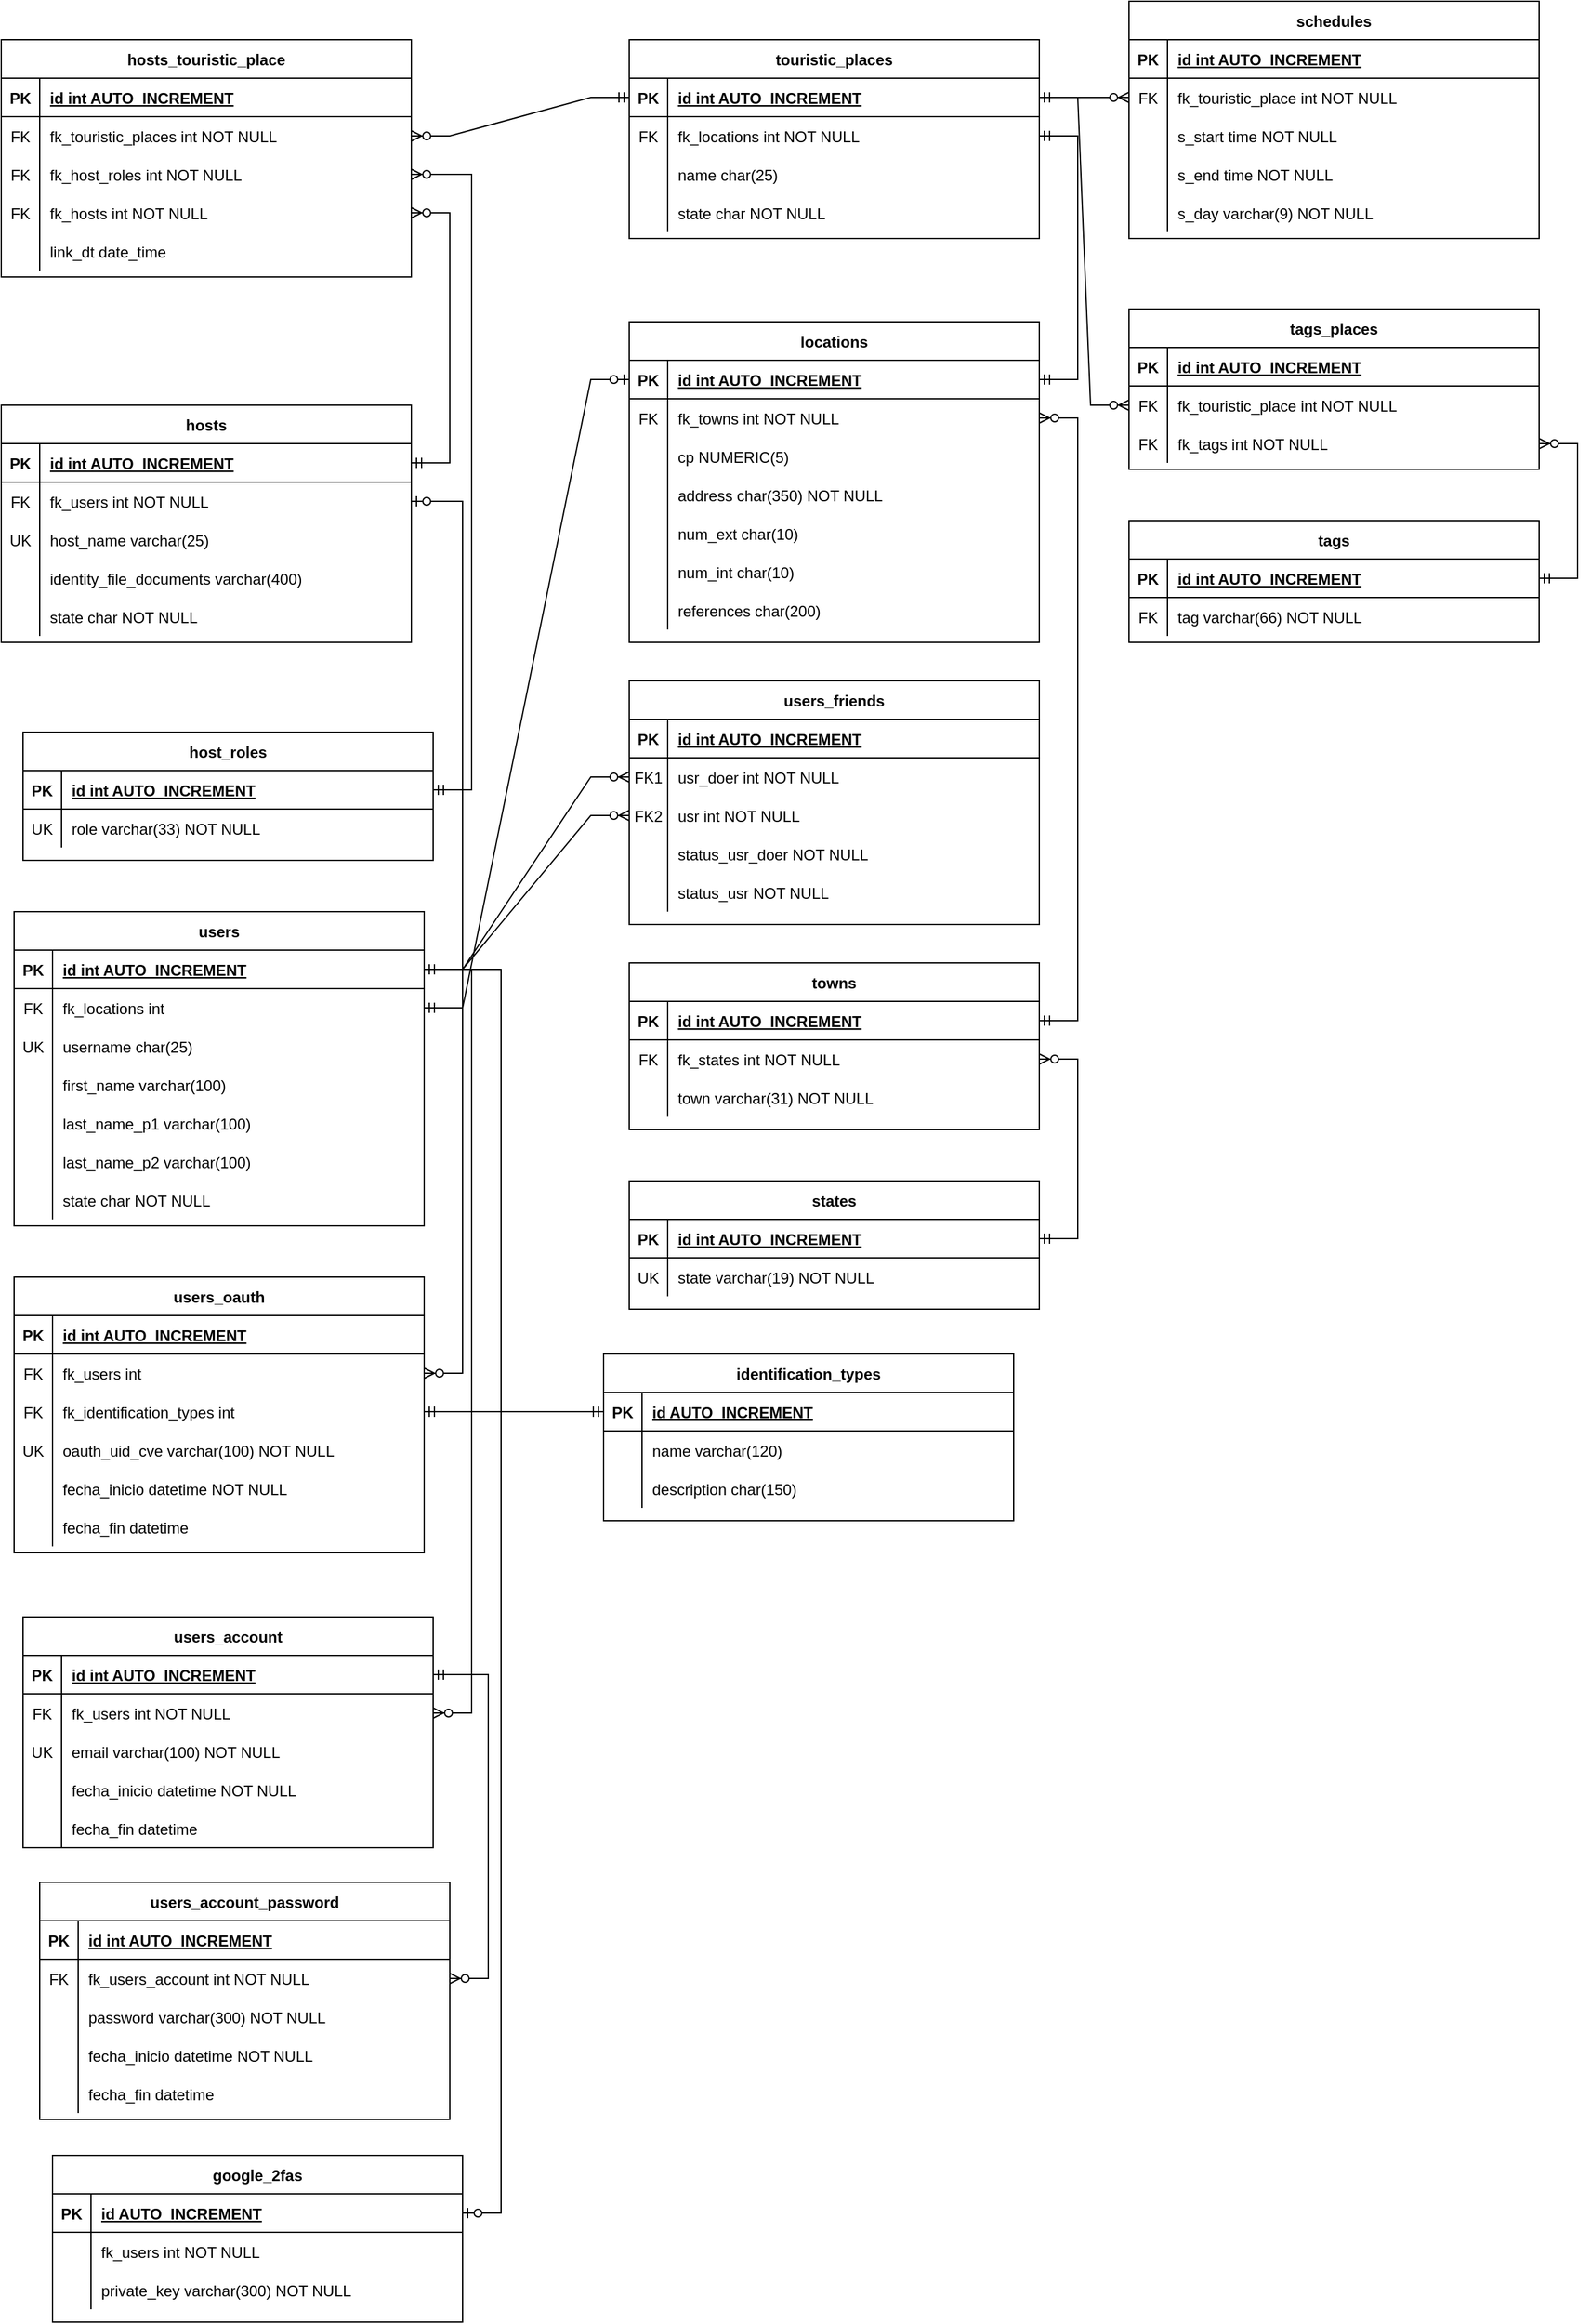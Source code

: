 <mxfile version="21.6.6" type="device">
  <diagram name="Página-1" id="8QmElGjtgYUD49hidW8L">
    <mxGraphModel dx="1373" dy="1897" grid="1" gridSize="10" guides="1" tooltips="1" connect="1" arrows="1" fold="1" page="1" pageScale="1" pageWidth="827" pageHeight="1169" math="0" shadow="0">
      <root>
        <mxCell id="0" />
        <mxCell id="1" parent="0" />
        <mxCell id="yfZJK_JlZGSW4M_RIIrY-1" value="identification_types" style="shape=table;startSize=30;container=1;collapsible=1;childLayout=tableLayout;fixedRows=1;rowLines=0;fontStyle=1;align=center;resizeLast=1;" parent="1" vertex="1">
          <mxGeometry x="1280" y="645" width="320" height="130" as="geometry" />
        </mxCell>
        <mxCell id="yfZJK_JlZGSW4M_RIIrY-2" value="" style="shape=partialRectangle;collapsible=0;dropTarget=0;pointerEvents=0;fillColor=none;points=[[0,0.5],[1,0.5]];portConstraint=eastwest;top=0;left=0;right=0;bottom=1;" parent="yfZJK_JlZGSW4M_RIIrY-1" vertex="1">
          <mxGeometry y="30" width="320" height="30" as="geometry" />
        </mxCell>
        <mxCell id="yfZJK_JlZGSW4M_RIIrY-3" value="PK" style="shape=partialRectangle;overflow=hidden;connectable=0;fillColor=none;top=0;left=0;bottom=0;right=0;fontStyle=1;" parent="yfZJK_JlZGSW4M_RIIrY-2" vertex="1">
          <mxGeometry width="30" height="30" as="geometry">
            <mxRectangle width="30" height="30" as="alternateBounds" />
          </mxGeometry>
        </mxCell>
        <mxCell id="yfZJK_JlZGSW4M_RIIrY-4" value="id AUTO_INCREMENT" style="shape=partialRectangle;overflow=hidden;connectable=0;fillColor=none;top=0;left=0;bottom=0;right=0;align=left;spacingLeft=6;fontStyle=5;" parent="yfZJK_JlZGSW4M_RIIrY-2" vertex="1">
          <mxGeometry x="30" width="290" height="30" as="geometry">
            <mxRectangle width="290" height="30" as="alternateBounds" />
          </mxGeometry>
        </mxCell>
        <mxCell id="yfZJK_JlZGSW4M_RIIrY-5" value="" style="shape=partialRectangle;collapsible=0;dropTarget=0;pointerEvents=0;fillColor=none;points=[[0,0.5],[1,0.5]];portConstraint=eastwest;top=0;left=0;right=0;bottom=0;" parent="yfZJK_JlZGSW4M_RIIrY-1" vertex="1">
          <mxGeometry y="60" width="320" height="30" as="geometry" />
        </mxCell>
        <mxCell id="yfZJK_JlZGSW4M_RIIrY-6" value="" style="shape=partialRectangle;overflow=hidden;connectable=0;fillColor=none;top=0;left=0;bottom=0;right=0;" parent="yfZJK_JlZGSW4M_RIIrY-5" vertex="1">
          <mxGeometry width="30" height="30" as="geometry">
            <mxRectangle width="30" height="30" as="alternateBounds" />
          </mxGeometry>
        </mxCell>
        <mxCell id="yfZJK_JlZGSW4M_RIIrY-7" value="name varchar(120)" style="shape=partialRectangle;overflow=hidden;connectable=0;fillColor=none;top=0;left=0;bottom=0;right=0;align=left;spacingLeft=6;" parent="yfZJK_JlZGSW4M_RIIrY-5" vertex="1">
          <mxGeometry x="30" width="290" height="30" as="geometry">
            <mxRectangle width="290" height="30" as="alternateBounds" />
          </mxGeometry>
        </mxCell>
        <mxCell id="yfZJK_JlZGSW4M_RIIrY-8" value="" style="shape=partialRectangle;collapsible=0;dropTarget=0;pointerEvents=0;fillColor=none;points=[[0,0.5],[1,0.5]];portConstraint=eastwest;top=0;left=0;right=0;bottom=0;" parent="yfZJK_JlZGSW4M_RIIrY-1" vertex="1">
          <mxGeometry y="90" width="320" height="30" as="geometry" />
        </mxCell>
        <mxCell id="yfZJK_JlZGSW4M_RIIrY-9" value="" style="shape=partialRectangle;overflow=hidden;connectable=0;fillColor=none;top=0;left=0;bottom=0;right=0;" parent="yfZJK_JlZGSW4M_RIIrY-8" vertex="1">
          <mxGeometry width="30" height="30" as="geometry">
            <mxRectangle width="30" height="30" as="alternateBounds" />
          </mxGeometry>
        </mxCell>
        <mxCell id="yfZJK_JlZGSW4M_RIIrY-10" value="description char(150)" style="shape=partialRectangle;overflow=hidden;connectable=0;fillColor=none;top=0;left=0;bottom=0;right=0;align=left;spacingLeft=6;" parent="yfZJK_JlZGSW4M_RIIrY-8" vertex="1">
          <mxGeometry x="30" width="290" height="30" as="geometry">
            <mxRectangle width="290" height="30" as="alternateBounds" />
          </mxGeometry>
        </mxCell>
        <mxCell id="yfZJK_JlZGSW4M_RIIrY-14" value="users" style="shape=table;startSize=30;container=1;collapsible=1;childLayout=tableLayout;fixedRows=1;rowLines=0;fontStyle=1;align=center;resizeLast=1;" parent="1" vertex="1">
          <mxGeometry x="820" y="300" width="320" height="245" as="geometry" />
        </mxCell>
        <mxCell id="yfZJK_JlZGSW4M_RIIrY-15" value="" style="shape=partialRectangle;collapsible=0;dropTarget=0;pointerEvents=0;fillColor=none;points=[[0,0.5],[1,0.5]];portConstraint=eastwest;top=0;left=0;right=0;bottom=1;" parent="yfZJK_JlZGSW4M_RIIrY-14" vertex="1">
          <mxGeometry y="30" width="320" height="30" as="geometry" />
        </mxCell>
        <mxCell id="yfZJK_JlZGSW4M_RIIrY-16" value="PK" style="shape=partialRectangle;overflow=hidden;connectable=0;fillColor=none;top=0;left=0;bottom=0;right=0;fontStyle=1;" parent="yfZJK_JlZGSW4M_RIIrY-15" vertex="1">
          <mxGeometry width="30" height="30" as="geometry">
            <mxRectangle width="30" height="30" as="alternateBounds" />
          </mxGeometry>
        </mxCell>
        <mxCell id="yfZJK_JlZGSW4M_RIIrY-17" value="id int AUTO_INCREMENT" style="shape=partialRectangle;overflow=hidden;connectable=0;fillColor=none;top=0;left=0;bottom=0;right=0;align=left;spacingLeft=6;fontStyle=5;" parent="yfZJK_JlZGSW4M_RIIrY-15" vertex="1">
          <mxGeometry x="30" width="290" height="30" as="geometry">
            <mxRectangle width="290" height="30" as="alternateBounds" />
          </mxGeometry>
        </mxCell>
        <mxCell id="ckrI1umGWuA3VqoAK9ot-130" value="" style="shape=partialRectangle;collapsible=0;dropTarget=0;pointerEvents=0;fillColor=none;points=[[0,0.5],[1,0.5]];portConstraint=eastwest;top=0;left=0;right=0;bottom=0;" vertex="1" parent="yfZJK_JlZGSW4M_RIIrY-14">
          <mxGeometry y="60" width="320" height="30" as="geometry" />
        </mxCell>
        <mxCell id="ckrI1umGWuA3VqoAK9ot-131" value="FK" style="shape=partialRectangle;overflow=hidden;connectable=0;fillColor=none;top=0;left=0;bottom=0;right=0;" vertex="1" parent="ckrI1umGWuA3VqoAK9ot-130">
          <mxGeometry width="30" height="30" as="geometry">
            <mxRectangle width="30" height="30" as="alternateBounds" />
          </mxGeometry>
        </mxCell>
        <mxCell id="ckrI1umGWuA3VqoAK9ot-132" value="fk_locations int" style="shape=partialRectangle;overflow=hidden;connectable=0;fillColor=none;top=0;left=0;bottom=0;right=0;align=left;spacingLeft=6;" vertex="1" parent="ckrI1umGWuA3VqoAK9ot-130">
          <mxGeometry x="30" width="290" height="30" as="geometry">
            <mxRectangle width="290" height="30" as="alternateBounds" />
          </mxGeometry>
        </mxCell>
        <mxCell id="d32q-VpDnr0M1lVhJDni-4" value="" style="shape=partialRectangle;collapsible=0;dropTarget=0;pointerEvents=0;fillColor=none;points=[[0,0.5],[1,0.5]];portConstraint=eastwest;top=0;left=0;right=0;bottom=0;" parent="yfZJK_JlZGSW4M_RIIrY-14" vertex="1">
          <mxGeometry y="90" width="320" height="30" as="geometry" />
        </mxCell>
        <mxCell id="d32q-VpDnr0M1lVhJDni-5" value="UK" style="shape=partialRectangle;overflow=hidden;connectable=0;fillColor=none;top=0;left=0;bottom=0;right=0;" parent="d32q-VpDnr0M1lVhJDni-4" vertex="1">
          <mxGeometry width="30" height="30" as="geometry">
            <mxRectangle width="30" height="30" as="alternateBounds" />
          </mxGeometry>
        </mxCell>
        <mxCell id="d32q-VpDnr0M1lVhJDni-6" value="username char(25)" style="shape=partialRectangle;overflow=hidden;connectable=0;fillColor=none;top=0;left=0;bottom=0;right=0;align=left;spacingLeft=6;" parent="d32q-VpDnr0M1lVhJDni-4" vertex="1">
          <mxGeometry x="30" width="290" height="30" as="geometry">
            <mxRectangle width="290" height="30" as="alternateBounds" />
          </mxGeometry>
        </mxCell>
        <mxCell id="yfZJK_JlZGSW4M_RIIrY-18" value="" style="shape=partialRectangle;collapsible=0;dropTarget=0;pointerEvents=0;fillColor=none;points=[[0,0.5],[1,0.5]];portConstraint=eastwest;top=0;left=0;right=0;bottom=0;" parent="yfZJK_JlZGSW4M_RIIrY-14" vertex="1">
          <mxGeometry y="120" width="320" height="30" as="geometry" />
        </mxCell>
        <mxCell id="yfZJK_JlZGSW4M_RIIrY-19" value="" style="shape=partialRectangle;overflow=hidden;connectable=0;fillColor=none;top=0;left=0;bottom=0;right=0;" parent="yfZJK_JlZGSW4M_RIIrY-18" vertex="1">
          <mxGeometry width="30" height="30" as="geometry">
            <mxRectangle width="30" height="30" as="alternateBounds" />
          </mxGeometry>
        </mxCell>
        <mxCell id="yfZJK_JlZGSW4M_RIIrY-20" value="first_name varchar(100)" style="shape=partialRectangle;overflow=hidden;connectable=0;fillColor=none;top=0;left=0;bottom=0;right=0;align=left;spacingLeft=6;" parent="yfZJK_JlZGSW4M_RIIrY-18" vertex="1">
          <mxGeometry x="30" width="290" height="30" as="geometry">
            <mxRectangle width="290" height="30" as="alternateBounds" />
          </mxGeometry>
        </mxCell>
        <mxCell id="yfZJK_JlZGSW4M_RIIrY-21" value="" style="shape=partialRectangle;collapsible=0;dropTarget=0;pointerEvents=0;fillColor=none;points=[[0,0.5],[1,0.5]];portConstraint=eastwest;top=0;left=0;right=0;bottom=0;" parent="yfZJK_JlZGSW4M_RIIrY-14" vertex="1">
          <mxGeometry y="150" width="320" height="30" as="geometry" />
        </mxCell>
        <mxCell id="yfZJK_JlZGSW4M_RIIrY-22" value="" style="shape=partialRectangle;overflow=hidden;connectable=0;fillColor=none;top=0;left=0;bottom=0;right=0;" parent="yfZJK_JlZGSW4M_RIIrY-21" vertex="1">
          <mxGeometry width="30" height="30" as="geometry">
            <mxRectangle width="30" height="30" as="alternateBounds" />
          </mxGeometry>
        </mxCell>
        <mxCell id="yfZJK_JlZGSW4M_RIIrY-23" value="last_name_p1 varchar(100)" style="shape=partialRectangle;overflow=hidden;connectable=0;fillColor=none;top=0;left=0;bottom=0;right=0;align=left;spacingLeft=6;" parent="yfZJK_JlZGSW4M_RIIrY-21" vertex="1">
          <mxGeometry x="30" width="290" height="30" as="geometry">
            <mxRectangle width="290" height="30" as="alternateBounds" />
          </mxGeometry>
        </mxCell>
        <mxCell id="yfZJK_JlZGSW4M_RIIrY-24" value="" style="shape=partialRectangle;collapsible=0;dropTarget=0;pointerEvents=0;fillColor=none;points=[[0,0.5],[1,0.5]];portConstraint=eastwest;top=0;left=0;right=0;bottom=0;" parent="yfZJK_JlZGSW4M_RIIrY-14" vertex="1">
          <mxGeometry y="180" width="320" height="30" as="geometry" />
        </mxCell>
        <mxCell id="yfZJK_JlZGSW4M_RIIrY-25" value="" style="shape=partialRectangle;overflow=hidden;connectable=0;fillColor=none;top=0;left=0;bottom=0;right=0;" parent="yfZJK_JlZGSW4M_RIIrY-24" vertex="1">
          <mxGeometry width="30" height="30" as="geometry">
            <mxRectangle width="30" height="30" as="alternateBounds" />
          </mxGeometry>
        </mxCell>
        <mxCell id="yfZJK_JlZGSW4M_RIIrY-26" value="last_name_p2 varchar(100) " style="shape=partialRectangle;overflow=hidden;connectable=0;fillColor=none;top=0;left=0;bottom=0;right=0;align=left;spacingLeft=6;" parent="yfZJK_JlZGSW4M_RIIrY-24" vertex="1">
          <mxGeometry x="30" width="290" height="30" as="geometry">
            <mxRectangle width="290" height="30" as="alternateBounds" />
          </mxGeometry>
        </mxCell>
        <mxCell id="yfZJK_JlZGSW4M_RIIrY-27" value="" style="shape=partialRectangle;collapsible=0;dropTarget=0;pointerEvents=0;fillColor=none;points=[[0,0.5],[1,0.5]];portConstraint=eastwest;top=0;left=0;right=0;bottom=0;" parent="yfZJK_JlZGSW4M_RIIrY-14" vertex="1">
          <mxGeometry y="210" width="320" height="30" as="geometry" />
        </mxCell>
        <mxCell id="yfZJK_JlZGSW4M_RIIrY-28" value="" style="shape=partialRectangle;overflow=hidden;connectable=0;fillColor=none;top=0;left=0;bottom=0;right=0;" parent="yfZJK_JlZGSW4M_RIIrY-27" vertex="1">
          <mxGeometry width="30" height="30" as="geometry">
            <mxRectangle width="30" height="30" as="alternateBounds" />
          </mxGeometry>
        </mxCell>
        <mxCell id="yfZJK_JlZGSW4M_RIIrY-29" value="state char NOT NULL" style="shape=partialRectangle;overflow=hidden;connectable=0;fillColor=none;top=0;left=0;bottom=0;right=0;align=left;spacingLeft=6;" parent="yfZJK_JlZGSW4M_RIIrY-27" vertex="1">
          <mxGeometry x="30" width="290" height="30" as="geometry">
            <mxRectangle width="290" height="30" as="alternateBounds" />
          </mxGeometry>
        </mxCell>
        <mxCell id="yfZJK_JlZGSW4M_RIIrY-36" value="users_account" style="shape=table;startSize=30;container=1;collapsible=1;childLayout=tableLayout;fixedRows=1;rowLines=0;fontStyle=1;align=center;resizeLast=1;" parent="1" vertex="1">
          <mxGeometry x="827" y="850" width="320" height="180" as="geometry" />
        </mxCell>
        <mxCell id="yfZJK_JlZGSW4M_RIIrY-37" value="" style="shape=partialRectangle;collapsible=0;dropTarget=0;pointerEvents=0;fillColor=none;points=[[0,0.5],[1,0.5]];portConstraint=eastwest;top=0;left=0;right=0;bottom=1;" parent="yfZJK_JlZGSW4M_RIIrY-36" vertex="1">
          <mxGeometry y="30" width="320" height="30" as="geometry" />
        </mxCell>
        <mxCell id="yfZJK_JlZGSW4M_RIIrY-38" value="PK" style="shape=partialRectangle;overflow=hidden;connectable=0;fillColor=none;top=0;left=0;bottom=0;right=0;fontStyle=1;" parent="yfZJK_JlZGSW4M_RIIrY-37" vertex="1">
          <mxGeometry width="30" height="30" as="geometry">
            <mxRectangle width="30" height="30" as="alternateBounds" />
          </mxGeometry>
        </mxCell>
        <mxCell id="yfZJK_JlZGSW4M_RIIrY-39" value="id int AUTO_INCREMENT" style="shape=partialRectangle;overflow=hidden;connectable=0;fillColor=none;top=0;left=0;bottom=0;right=0;align=left;spacingLeft=6;fontStyle=5;" parent="yfZJK_JlZGSW4M_RIIrY-37" vertex="1">
          <mxGeometry x="30" width="290" height="30" as="geometry">
            <mxRectangle width="290" height="30" as="alternateBounds" />
          </mxGeometry>
        </mxCell>
        <mxCell id="yfZJK_JlZGSW4M_RIIrY-43" value="" style="shape=partialRectangle;collapsible=0;dropTarget=0;pointerEvents=0;fillColor=none;points=[[0,0.5],[1,0.5]];portConstraint=eastwest;top=0;left=0;right=0;bottom=0;" parent="yfZJK_JlZGSW4M_RIIrY-36" vertex="1">
          <mxGeometry y="60" width="320" height="30" as="geometry" />
        </mxCell>
        <mxCell id="yfZJK_JlZGSW4M_RIIrY-44" value="FK" style="shape=partialRectangle;overflow=hidden;connectable=0;fillColor=none;top=0;left=0;bottom=0;right=0;" parent="yfZJK_JlZGSW4M_RIIrY-43" vertex="1">
          <mxGeometry width="30" height="30" as="geometry">
            <mxRectangle width="30" height="30" as="alternateBounds" />
          </mxGeometry>
        </mxCell>
        <mxCell id="yfZJK_JlZGSW4M_RIIrY-45" value="fk_users int NOT NULL" style="shape=partialRectangle;overflow=hidden;connectable=0;fillColor=none;top=0;left=0;bottom=0;right=0;align=left;spacingLeft=6;" parent="yfZJK_JlZGSW4M_RIIrY-43" vertex="1">
          <mxGeometry x="30" width="290" height="30" as="geometry">
            <mxRectangle width="290" height="30" as="alternateBounds" />
          </mxGeometry>
        </mxCell>
        <mxCell id="yfZJK_JlZGSW4M_RIIrY-40" value="" style="shape=partialRectangle;collapsible=0;dropTarget=0;pointerEvents=0;fillColor=none;points=[[0,0.5],[1,0.5]];portConstraint=eastwest;top=0;left=0;right=0;bottom=0;" parent="yfZJK_JlZGSW4M_RIIrY-36" vertex="1">
          <mxGeometry y="90" width="320" height="30" as="geometry" />
        </mxCell>
        <mxCell id="yfZJK_JlZGSW4M_RIIrY-41" value="UK" style="shape=partialRectangle;overflow=hidden;connectable=0;fillColor=none;top=0;left=0;bottom=0;right=0;" parent="yfZJK_JlZGSW4M_RIIrY-40" vertex="1">
          <mxGeometry width="30" height="30" as="geometry">
            <mxRectangle width="30" height="30" as="alternateBounds" />
          </mxGeometry>
        </mxCell>
        <mxCell id="yfZJK_JlZGSW4M_RIIrY-42" value="email varchar(100) NOT NULL" style="shape=partialRectangle;overflow=hidden;connectable=0;fillColor=none;top=0;left=0;bottom=0;right=0;align=left;spacingLeft=6;" parent="yfZJK_JlZGSW4M_RIIrY-40" vertex="1">
          <mxGeometry x="30" width="290" height="30" as="geometry">
            <mxRectangle width="290" height="30" as="alternateBounds" />
          </mxGeometry>
        </mxCell>
        <mxCell id="PbDxVkraHPoMhFf5vqoR-4" value="" style="shape=partialRectangle;collapsible=0;dropTarget=0;pointerEvents=0;fillColor=none;points=[[0,0.5],[1,0.5]];portConstraint=eastwest;top=0;left=0;right=0;bottom=0;" parent="yfZJK_JlZGSW4M_RIIrY-36" vertex="1">
          <mxGeometry y="120" width="320" height="30" as="geometry" />
        </mxCell>
        <mxCell id="PbDxVkraHPoMhFf5vqoR-5" value="" style="shape=partialRectangle;overflow=hidden;connectable=0;fillColor=none;top=0;left=0;bottom=0;right=0;" parent="PbDxVkraHPoMhFf5vqoR-4" vertex="1">
          <mxGeometry width="30" height="30" as="geometry">
            <mxRectangle width="30" height="30" as="alternateBounds" />
          </mxGeometry>
        </mxCell>
        <mxCell id="PbDxVkraHPoMhFf5vqoR-6" value="fecha_inicio datetime NOT NULL" style="shape=partialRectangle;overflow=hidden;connectable=0;fillColor=none;top=0;left=0;bottom=0;right=0;align=left;spacingLeft=6;" parent="PbDxVkraHPoMhFf5vqoR-4" vertex="1">
          <mxGeometry x="30" width="290" height="30" as="geometry">
            <mxRectangle width="290" height="30" as="alternateBounds" />
          </mxGeometry>
        </mxCell>
        <mxCell id="PbDxVkraHPoMhFf5vqoR-7" value="" style="shape=partialRectangle;collapsible=0;dropTarget=0;pointerEvents=0;fillColor=none;points=[[0,0.5],[1,0.5]];portConstraint=eastwest;top=0;left=0;right=0;bottom=0;" parent="yfZJK_JlZGSW4M_RIIrY-36" vertex="1">
          <mxGeometry y="150" width="320" height="30" as="geometry" />
        </mxCell>
        <mxCell id="PbDxVkraHPoMhFf5vqoR-8" value="" style="shape=partialRectangle;overflow=hidden;connectable=0;fillColor=none;top=0;left=0;bottom=0;right=0;" parent="PbDxVkraHPoMhFf5vqoR-7" vertex="1">
          <mxGeometry width="30" height="30" as="geometry">
            <mxRectangle width="30" height="30" as="alternateBounds" />
          </mxGeometry>
        </mxCell>
        <mxCell id="PbDxVkraHPoMhFf5vqoR-9" value="fecha_fin datetime" style="shape=partialRectangle;overflow=hidden;connectable=0;fillColor=none;top=0;left=0;bottom=0;right=0;align=left;spacingLeft=6;" parent="PbDxVkraHPoMhFf5vqoR-7" vertex="1">
          <mxGeometry x="30" width="290" height="30" as="geometry">
            <mxRectangle width="290" height="30" as="alternateBounds" />
          </mxGeometry>
        </mxCell>
        <mxCell id="yfZJK_JlZGSW4M_RIIrY-52" value="users_account_password" style="shape=table;startSize=30;container=1;collapsible=1;childLayout=tableLayout;fixedRows=1;rowLines=0;fontStyle=1;align=center;resizeLast=1;" parent="1" vertex="1">
          <mxGeometry x="840" y="1057" width="320" height="185" as="geometry" />
        </mxCell>
        <mxCell id="yfZJK_JlZGSW4M_RIIrY-53" value="" style="shape=partialRectangle;collapsible=0;dropTarget=0;pointerEvents=0;fillColor=none;points=[[0,0.5],[1,0.5]];portConstraint=eastwest;top=0;left=0;right=0;bottom=1;" parent="yfZJK_JlZGSW4M_RIIrY-52" vertex="1">
          <mxGeometry y="30" width="320" height="30" as="geometry" />
        </mxCell>
        <mxCell id="yfZJK_JlZGSW4M_RIIrY-54" value="PK" style="shape=partialRectangle;overflow=hidden;connectable=0;fillColor=none;top=0;left=0;bottom=0;right=0;fontStyle=1;" parent="yfZJK_JlZGSW4M_RIIrY-53" vertex="1">
          <mxGeometry width="30" height="30" as="geometry">
            <mxRectangle width="30" height="30" as="alternateBounds" />
          </mxGeometry>
        </mxCell>
        <mxCell id="yfZJK_JlZGSW4M_RIIrY-55" value="id int AUTO_INCREMENT" style="shape=partialRectangle;overflow=hidden;connectable=0;fillColor=none;top=0;left=0;bottom=0;right=0;align=left;spacingLeft=6;fontStyle=5;" parent="yfZJK_JlZGSW4M_RIIrY-53" vertex="1">
          <mxGeometry x="30" width="290" height="30" as="geometry">
            <mxRectangle width="290" height="30" as="alternateBounds" />
          </mxGeometry>
        </mxCell>
        <mxCell id="yfZJK_JlZGSW4M_RIIrY-65" value="" style="shape=partialRectangle;collapsible=0;dropTarget=0;pointerEvents=0;fillColor=none;points=[[0,0.5],[1,0.5]];portConstraint=eastwest;top=0;left=0;right=0;bottom=0;" parent="yfZJK_JlZGSW4M_RIIrY-52" vertex="1">
          <mxGeometry y="60" width="320" height="30" as="geometry" />
        </mxCell>
        <mxCell id="yfZJK_JlZGSW4M_RIIrY-66" value="FK" style="shape=partialRectangle;overflow=hidden;connectable=0;fillColor=none;top=0;left=0;bottom=0;right=0;" parent="yfZJK_JlZGSW4M_RIIrY-65" vertex="1">
          <mxGeometry width="30" height="30" as="geometry">
            <mxRectangle width="30" height="30" as="alternateBounds" />
          </mxGeometry>
        </mxCell>
        <mxCell id="yfZJK_JlZGSW4M_RIIrY-67" value="fk_users_account int NOT NULL" style="shape=partialRectangle;overflow=hidden;connectable=0;fillColor=none;top=0;left=0;bottom=0;right=0;align=left;spacingLeft=6;" parent="yfZJK_JlZGSW4M_RIIrY-65" vertex="1">
          <mxGeometry x="30" width="290" height="30" as="geometry">
            <mxRectangle width="290" height="30" as="alternateBounds" />
          </mxGeometry>
        </mxCell>
        <mxCell id="yfZJK_JlZGSW4M_RIIrY-56" value="" style="shape=partialRectangle;collapsible=0;dropTarget=0;pointerEvents=0;fillColor=none;points=[[0,0.5],[1,0.5]];portConstraint=eastwest;top=0;left=0;right=0;bottom=0;" parent="yfZJK_JlZGSW4M_RIIrY-52" vertex="1">
          <mxGeometry y="90" width="320" height="30" as="geometry" />
        </mxCell>
        <mxCell id="yfZJK_JlZGSW4M_RIIrY-57" value="" style="shape=partialRectangle;overflow=hidden;connectable=0;fillColor=none;top=0;left=0;bottom=0;right=0;" parent="yfZJK_JlZGSW4M_RIIrY-56" vertex="1">
          <mxGeometry width="30" height="30" as="geometry">
            <mxRectangle width="30" height="30" as="alternateBounds" />
          </mxGeometry>
        </mxCell>
        <mxCell id="yfZJK_JlZGSW4M_RIIrY-58" value="password varchar(300) NOT NULL" style="shape=partialRectangle;overflow=hidden;connectable=0;fillColor=none;top=0;left=0;bottom=0;right=0;align=left;spacingLeft=6;" parent="yfZJK_JlZGSW4M_RIIrY-56" vertex="1">
          <mxGeometry x="30" width="290" height="30" as="geometry">
            <mxRectangle width="290" height="30" as="alternateBounds" />
          </mxGeometry>
        </mxCell>
        <mxCell id="yfZJK_JlZGSW4M_RIIrY-59" value="" style="shape=partialRectangle;collapsible=0;dropTarget=0;pointerEvents=0;fillColor=none;points=[[0,0.5],[1,0.5]];portConstraint=eastwest;top=0;left=0;right=0;bottom=0;" parent="yfZJK_JlZGSW4M_RIIrY-52" vertex="1">
          <mxGeometry y="120" width="320" height="30" as="geometry" />
        </mxCell>
        <mxCell id="yfZJK_JlZGSW4M_RIIrY-60" value="" style="shape=partialRectangle;overflow=hidden;connectable=0;fillColor=none;top=0;left=0;bottom=0;right=0;" parent="yfZJK_JlZGSW4M_RIIrY-59" vertex="1">
          <mxGeometry width="30" height="30" as="geometry">
            <mxRectangle width="30" height="30" as="alternateBounds" />
          </mxGeometry>
        </mxCell>
        <mxCell id="yfZJK_JlZGSW4M_RIIrY-61" value="fecha_inicio datetime NOT NULL" style="shape=partialRectangle;overflow=hidden;connectable=0;fillColor=none;top=0;left=0;bottom=0;right=0;align=left;spacingLeft=6;" parent="yfZJK_JlZGSW4M_RIIrY-59" vertex="1">
          <mxGeometry x="30" width="290" height="30" as="geometry">
            <mxRectangle width="290" height="30" as="alternateBounds" />
          </mxGeometry>
        </mxCell>
        <mxCell id="yfZJK_JlZGSW4M_RIIrY-62" value="" style="shape=partialRectangle;collapsible=0;dropTarget=0;pointerEvents=0;fillColor=none;points=[[0,0.5],[1,0.5]];portConstraint=eastwest;top=0;left=0;right=0;bottom=0;" parent="yfZJK_JlZGSW4M_RIIrY-52" vertex="1">
          <mxGeometry y="150" width="320" height="30" as="geometry" />
        </mxCell>
        <mxCell id="yfZJK_JlZGSW4M_RIIrY-63" value="" style="shape=partialRectangle;overflow=hidden;connectable=0;fillColor=none;top=0;left=0;bottom=0;right=0;" parent="yfZJK_JlZGSW4M_RIIrY-62" vertex="1">
          <mxGeometry width="30" height="30" as="geometry">
            <mxRectangle width="30" height="30" as="alternateBounds" />
          </mxGeometry>
        </mxCell>
        <mxCell id="yfZJK_JlZGSW4M_RIIrY-64" value="fecha_fin datetime " style="shape=partialRectangle;overflow=hidden;connectable=0;fillColor=none;top=0;left=0;bottom=0;right=0;align=left;spacingLeft=6;" parent="yfZJK_JlZGSW4M_RIIrY-62" vertex="1">
          <mxGeometry x="30" width="290" height="30" as="geometry">
            <mxRectangle width="290" height="30" as="alternateBounds" />
          </mxGeometry>
        </mxCell>
        <mxCell id="g0Nf_jvqeAFtGp-vfrLu-1" value="users_oauth" style="shape=table;startSize=30;container=1;collapsible=1;childLayout=tableLayout;fixedRows=1;rowLines=0;fontStyle=1;align=center;resizeLast=1;" parent="1" vertex="1">
          <mxGeometry x="820" y="585" width="320" height="215" as="geometry" />
        </mxCell>
        <mxCell id="g0Nf_jvqeAFtGp-vfrLu-2" value="" style="shape=partialRectangle;collapsible=0;dropTarget=0;pointerEvents=0;fillColor=none;points=[[0,0.5],[1,0.5]];portConstraint=eastwest;top=0;left=0;right=0;bottom=1;" parent="g0Nf_jvqeAFtGp-vfrLu-1" vertex="1">
          <mxGeometry y="30" width="320" height="30" as="geometry" />
        </mxCell>
        <mxCell id="g0Nf_jvqeAFtGp-vfrLu-3" value="PK" style="shape=partialRectangle;overflow=hidden;connectable=0;fillColor=none;top=0;left=0;bottom=0;right=0;fontStyle=1;" parent="g0Nf_jvqeAFtGp-vfrLu-2" vertex="1">
          <mxGeometry width="30" height="30" as="geometry">
            <mxRectangle width="30" height="30" as="alternateBounds" />
          </mxGeometry>
        </mxCell>
        <mxCell id="g0Nf_jvqeAFtGp-vfrLu-4" value="id int AUTO_INCREMENT" style="shape=partialRectangle;overflow=hidden;connectable=0;fillColor=none;top=0;left=0;bottom=0;right=0;align=left;spacingLeft=6;fontStyle=5;" parent="g0Nf_jvqeAFtGp-vfrLu-2" vertex="1">
          <mxGeometry x="30" width="290" height="30" as="geometry">
            <mxRectangle width="290" height="30" as="alternateBounds" />
          </mxGeometry>
        </mxCell>
        <mxCell id="g0Nf_jvqeAFtGp-vfrLu-8" value="" style="shape=partialRectangle;collapsible=0;dropTarget=0;pointerEvents=0;fillColor=none;points=[[0,0.5],[1,0.5]];portConstraint=eastwest;top=0;left=0;right=0;bottom=0;" parent="g0Nf_jvqeAFtGp-vfrLu-1" vertex="1">
          <mxGeometry y="60" width="320" height="30" as="geometry" />
        </mxCell>
        <mxCell id="g0Nf_jvqeAFtGp-vfrLu-9" value="FK" style="shape=partialRectangle;overflow=hidden;connectable=0;fillColor=none;top=0;left=0;bottom=0;right=0;" parent="g0Nf_jvqeAFtGp-vfrLu-8" vertex="1">
          <mxGeometry width="30" height="30" as="geometry">
            <mxRectangle width="30" height="30" as="alternateBounds" />
          </mxGeometry>
        </mxCell>
        <mxCell id="g0Nf_jvqeAFtGp-vfrLu-10" value="fk_users int" style="shape=partialRectangle;overflow=hidden;connectable=0;fillColor=none;top=0;left=0;bottom=0;right=0;align=left;spacingLeft=6;" parent="g0Nf_jvqeAFtGp-vfrLu-8" vertex="1">
          <mxGeometry x="30" width="290" height="30" as="geometry">
            <mxRectangle width="290" height="30" as="alternateBounds" />
          </mxGeometry>
        </mxCell>
        <mxCell id="PbDxVkraHPoMhFf5vqoR-10" value="" style="shape=partialRectangle;collapsible=0;dropTarget=0;pointerEvents=0;fillColor=none;points=[[0,0.5],[1,0.5]];portConstraint=eastwest;top=0;left=0;right=0;bottom=0;" parent="g0Nf_jvqeAFtGp-vfrLu-1" vertex="1">
          <mxGeometry y="90" width="320" height="30" as="geometry" />
        </mxCell>
        <mxCell id="PbDxVkraHPoMhFf5vqoR-11" value="FK" style="shape=partialRectangle;overflow=hidden;connectable=0;fillColor=none;top=0;left=0;bottom=0;right=0;" parent="PbDxVkraHPoMhFf5vqoR-10" vertex="1">
          <mxGeometry width="30" height="30" as="geometry">
            <mxRectangle width="30" height="30" as="alternateBounds" />
          </mxGeometry>
        </mxCell>
        <mxCell id="PbDxVkraHPoMhFf5vqoR-12" value="fk_identification_types int" style="shape=partialRectangle;overflow=hidden;connectable=0;fillColor=none;top=0;left=0;bottom=0;right=0;align=left;spacingLeft=6;" parent="PbDxVkraHPoMhFf5vqoR-10" vertex="1">
          <mxGeometry x="30" width="290" height="30" as="geometry">
            <mxRectangle width="290" height="30" as="alternateBounds" />
          </mxGeometry>
        </mxCell>
        <mxCell id="g0Nf_jvqeAFtGp-vfrLu-5" value="" style="shape=partialRectangle;collapsible=0;dropTarget=0;pointerEvents=0;fillColor=none;points=[[0,0.5],[1,0.5]];portConstraint=eastwest;top=0;left=0;right=0;bottom=0;" parent="g0Nf_jvqeAFtGp-vfrLu-1" vertex="1">
          <mxGeometry y="120" width="320" height="30" as="geometry" />
        </mxCell>
        <mxCell id="g0Nf_jvqeAFtGp-vfrLu-6" value="UK" style="shape=partialRectangle;overflow=hidden;connectable=0;fillColor=none;top=0;left=0;bottom=0;right=0;" parent="g0Nf_jvqeAFtGp-vfrLu-5" vertex="1">
          <mxGeometry width="30" height="30" as="geometry">
            <mxRectangle width="30" height="30" as="alternateBounds" />
          </mxGeometry>
        </mxCell>
        <mxCell id="g0Nf_jvqeAFtGp-vfrLu-7" value="oauth_uid_cve varchar(100) NOT NULL" style="shape=partialRectangle;overflow=hidden;connectable=0;fillColor=none;top=0;left=0;bottom=0;right=0;align=left;spacingLeft=6;" parent="g0Nf_jvqeAFtGp-vfrLu-5" vertex="1">
          <mxGeometry x="30" width="290" height="30" as="geometry">
            <mxRectangle width="290" height="30" as="alternateBounds" />
          </mxGeometry>
        </mxCell>
        <mxCell id="PbDxVkraHPoMhFf5vqoR-13" value="" style="shape=partialRectangle;collapsible=0;dropTarget=0;pointerEvents=0;fillColor=none;points=[[0,0.5],[1,0.5]];portConstraint=eastwest;top=0;left=0;right=0;bottom=0;" parent="g0Nf_jvqeAFtGp-vfrLu-1" vertex="1">
          <mxGeometry y="150" width="320" height="30" as="geometry" />
        </mxCell>
        <mxCell id="PbDxVkraHPoMhFf5vqoR-14" value="" style="shape=partialRectangle;overflow=hidden;connectable=0;fillColor=none;top=0;left=0;bottom=0;right=0;" parent="PbDxVkraHPoMhFf5vqoR-13" vertex="1">
          <mxGeometry width="30" height="30" as="geometry">
            <mxRectangle width="30" height="30" as="alternateBounds" />
          </mxGeometry>
        </mxCell>
        <mxCell id="PbDxVkraHPoMhFf5vqoR-15" value="fecha_inicio datetime NOT NULL" style="shape=partialRectangle;overflow=hidden;connectable=0;fillColor=none;top=0;left=0;bottom=0;right=0;align=left;spacingLeft=6;" parent="PbDxVkraHPoMhFf5vqoR-13" vertex="1">
          <mxGeometry x="30" width="290" height="30" as="geometry">
            <mxRectangle width="290" height="30" as="alternateBounds" />
          </mxGeometry>
        </mxCell>
        <mxCell id="PbDxVkraHPoMhFf5vqoR-16" value="" style="shape=partialRectangle;collapsible=0;dropTarget=0;pointerEvents=0;fillColor=none;points=[[0,0.5],[1,0.5]];portConstraint=eastwest;top=0;left=0;right=0;bottom=0;" parent="g0Nf_jvqeAFtGp-vfrLu-1" vertex="1">
          <mxGeometry y="180" width="320" height="30" as="geometry" />
        </mxCell>
        <mxCell id="PbDxVkraHPoMhFf5vqoR-17" value="" style="shape=partialRectangle;overflow=hidden;connectable=0;fillColor=none;top=0;left=0;bottom=0;right=0;" parent="PbDxVkraHPoMhFf5vqoR-16" vertex="1">
          <mxGeometry width="30" height="30" as="geometry">
            <mxRectangle width="30" height="30" as="alternateBounds" />
          </mxGeometry>
        </mxCell>
        <mxCell id="PbDxVkraHPoMhFf5vqoR-18" value="fecha_fin datetime" style="shape=partialRectangle;overflow=hidden;connectable=0;fillColor=none;top=0;left=0;bottom=0;right=0;align=left;spacingLeft=6;" parent="PbDxVkraHPoMhFf5vqoR-16" vertex="1">
          <mxGeometry x="30" width="290" height="30" as="geometry">
            <mxRectangle width="290" height="30" as="alternateBounds" />
          </mxGeometry>
        </mxCell>
        <mxCell id="PbDxVkraHPoMhFf5vqoR-28" value="" style="edgeStyle=entityRelationEdgeStyle;fontSize=12;html=1;endArrow=ERzeroToMany;startArrow=ERmandOne;rounded=0;" parent="1" source="yfZJK_JlZGSW4M_RIIrY-15" target="yfZJK_JlZGSW4M_RIIrY-43" edge="1">
          <mxGeometry width="100" height="100" relative="1" as="geometry">
            <mxPoint x="1150" y="380" as="sourcePoint" />
            <mxPoint x="1250" y="280" as="targetPoint" />
          </mxGeometry>
        </mxCell>
        <mxCell id="PbDxVkraHPoMhFf5vqoR-29" value="" style="edgeStyle=entityRelationEdgeStyle;fontSize=12;html=1;endArrow=ERzeroToMany;startArrow=ERmandOne;rounded=0;" parent="1" source="yfZJK_JlZGSW4M_RIIrY-37" target="yfZJK_JlZGSW4M_RIIrY-65" edge="1">
          <mxGeometry width="100" height="100" relative="1" as="geometry">
            <mxPoint x="737" y="1155" as="sourcePoint" />
            <mxPoint x="837" y="1185" as="targetPoint" />
          </mxGeometry>
        </mxCell>
        <mxCell id="PbDxVkraHPoMhFf5vqoR-30" value="" style="edgeStyle=entityRelationEdgeStyle;fontSize=12;html=1;endArrow=ERzeroToMany;startArrow=ERmandOne;rounded=0;" parent="1" source="yfZJK_JlZGSW4M_RIIrY-15" target="g0Nf_jvqeAFtGp-vfrLu-8" edge="1">
          <mxGeometry width="100" height="100" relative="1" as="geometry">
            <mxPoint x="1150" y="355" as="sourcePoint" />
            <mxPoint x="1250" y="385" as="targetPoint" />
          </mxGeometry>
        </mxCell>
        <mxCell id="PbDxVkraHPoMhFf5vqoR-31" value="" style="edgeStyle=entityRelationEdgeStyle;fontSize=12;html=1;endArrow=ERmandOne;startArrow=ERmandOne;rounded=0;" parent="1" source="PbDxVkraHPoMhFf5vqoR-10" target="yfZJK_JlZGSW4M_RIIrY-2" edge="1">
          <mxGeometry width="100" height="100" relative="1" as="geometry">
            <mxPoint x="1240" y="610" as="sourcePoint" />
            <mxPoint x="1340" y="510" as="targetPoint" />
          </mxGeometry>
        </mxCell>
        <mxCell id="PbDxVkraHPoMhFf5vqoR-51" value="google_2fas" style="shape=table;startSize=30;container=1;collapsible=1;childLayout=tableLayout;fixedRows=1;rowLines=0;fontStyle=1;align=center;resizeLast=1;" parent="1" vertex="1">
          <mxGeometry x="850" y="1270" width="320" height="130" as="geometry" />
        </mxCell>
        <mxCell id="PbDxVkraHPoMhFf5vqoR-52" value="" style="shape=partialRectangle;collapsible=0;dropTarget=0;pointerEvents=0;fillColor=none;points=[[0,0.5],[1,0.5]];portConstraint=eastwest;top=0;left=0;right=0;bottom=1;" parent="PbDxVkraHPoMhFf5vqoR-51" vertex="1">
          <mxGeometry y="30" width="320" height="30" as="geometry" />
        </mxCell>
        <mxCell id="PbDxVkraHPoMhFf5vqoR-53" value="PK" style="shape=partialRectangle;overflow=hidden;connectable=0;fillColor=none;top=0;left=0;bottom=0;right=0;fontStyle=1;" parent="PbDxVkraHPoMhFf5vqoR-52" vertex="1">
          <mxGeometry width="30" height="30" as="geometry">
            <mxRectangle width="30" height="30" as="alternateBounds" />
          </mxGeometry>
        </mxCell>
        <mxCell id="PbDxVkraHPoMhFf5vqoR-54" value="id AUTO_INCREMENT" style="shape=partialRectangle;overflow=hidden;connectable=0;fillColor=none;top=0;left=0;bottom=0;right=0;align=left;spacingLeft=6;fontStyle=5;" parent="PbDxVkraHPoMhFf5vqoR-52" vertex="1">
          <mxGeometry x="30" width="290" height="30" as="geometry">
            <mxRectangle width="290" height="30" as="alternateBounds" />
          </mxGeometry>
        </mxCell>
        <mxCell id="PbDxVkraHPoMhFf5vqoR-55" value="" style="shape=partialRectangle;collapsible=0;dropTarget=0;pointerEvents=0;fillColor=none;points=[[0,0.5],[1,0.5]];portConstraint=eastwest;top=0;left=0;right=0;bottom=0;" parent="PbDxVkraHPoMhFf5vqoR-51" vertex="1">
          <mxGeometry y="60" width="320" height="30" as="geometry" />
        </mxCell>
        <mxCell id="PbDxVkraHPoMhFf5vqoR-56" value="" style="shape=partialRectangle;overflow=hidden;connectable=0;fillColor=none;top=0;left=0;bottom=0;right=0;" parent="PbDxVkraHPoMhFf5vqoR-55" vertex="1">
          <mxGeometry width="30" height="30" as="geometry">
            <mxRectangle width="30" height="30" as="alternateBounds" />
          </mxGeometry>
        </mxCell>
        <mxCell id="PbDxVkraHPoMhFf5vqoR-57" value="fk_users int NOT NULL" style="shape=partialRectangle;overflow=hidden;connectable=0;fillColor=none;top=0;left=0;bottom=0;right=0;align=left;spacingLeft=6;" parent="PbDxVkraHPoMhFf5vqoR-55" vertex="1">
          <mxGeometry x="30" width="290" height="30" as="geometry">
            <mxRectangle width="290" height="30" as="alternateBounds" />
          </mxGeometry>
        </mxCell>
        <mxCell id="PbDxVkraHPoMhFf5vqoR-58" value="" style="shape=partialRectangle;collapsible=0;dropTarget=0;pointerEvents=0;fillColor=none;points=[[0,0.5],[1,0.5]];portConstraint=eastwest;top=0;left=0;right=0;bottom=0;" parent="PbDxVkraHPoMhFf5vqoR-51" vertex="1">
          <mxGeometry y="90" width="320" height="30" as="geometry" />
        </mxCell>
        <mxCell id="PbDxVkraHPoMhFf5vqoR-59" value="" style="shape=partialRectangle;overflow=hidden;connectable=0;fillColor=none;top=0;left=0;bottom=0;right=0;" parent="PbDxVkraHPoMhFf5vqoR-58" vertex="1">
          <mxGeometry width="30" height="30" as="geometry">
            <mxRectangle width="30" height="30" as="alternateBounds" />
          </mxGeometry>
        </mxCell>
        <mxCell id="PbDxVkraHPoMhFf5vqoR-60" value="private_key varchar(300) NOT NULL" style="shape=partialRectangle;overflow=hidden;connectable=0;fillColor=none;top=0;left=0;bottom=0;right=0;align=left;spacingLeft=6;" parent="PbDxVkraHPoMhFf5vqoR-58" vertex="1">
          <mxGeometry x="30" width="290" height="30" as="geometry">
            <mxRectangle width="290" height="30" as="alternateBounds" />
          </mxGeometry>
        </mxCell>
        <mxCell id="PbDxVkraHPoMhFf5vqoR-62" value="" style="edgeStyle=entityRelationEdgeStyle;fontSize=12;html=1;endArrow=ERzeroToOne;startArrow=ERmandOne;rounded=0;" parent="1" source="yfZJK_JlZGSW4M_RIIrY-15" target="PbDxVkraHPoMhFf5vqoR-52" edge="1">
          <mxGeometry width="100" height="100" relative="1" as="geometry">
            <mxPoint x="1171" y="370" as="sourcePoint" />
            <mxPoint x="1150" y="1315" as="targetPoint" />
            <Array as="points">
              <mxPoint x="1201" y="375" />
              <mxPoint x="1190" y="840" />
              <mxPoint x="1140" y="860" />
              <mxPoint x="1251" y="1145" />
              <mxPoint x="1231" y="615" />
              <mxPoint x="1211" y="1125" />
              <mxPoint x="1261" y="935" />
            </Array>
          </mxGeometry>
        </mxCell>
        <mxCell id="ckrI1umGWuA3VqoAK9ot-45" value="states" style="shape=table;startSize=30;container=1;collapsible=1;childLayout=tableLayout;fixedRows=1;rowLines=0;fontStyle=1;align=center;resizeLast=1;" vertex="1" parent="1">
          <mxGeometry x="1300" y="510" width="320" height="100" as="geometry" />
        </mxCell>
        <mxCell id="ckrI1umGWuA3VqoAK9ot-46" value="" style="shape=partialRectangle;collapsible=0;dropTarget=0;pointerEvents=0;fillColor=none;points=[[0,0.5],[1,0.5]];portConstraint=eastwest;top=0;left=0;right=0;bottom=1;" vertex="1" parent="ckrI1umGWuA3VqoAK9ot-45">
          <mxGeometry y="30" width="320" height="30" as="geometry" />
        </mxCell>
        <mxCell id="ckrI1umGWuA3VqoAK9ot-47" value="PK" style="shape=partialRectangle;overflow=hidden;connectable=0;fillColor=none;top=0;left=0;bottom=0;right=0;fontStyle=1;" vertex="1" parent="ckrI1umGWuA3VqoAK9ot-46">
          <mxGeometry width="30" height="30" as="geometry">
            <mxRectangle width="30" height="30" as="alternateBounds" />
          </mxGeometry>
        </mxCell>
        <mxCell id="ckrI1umGWuA3VqoAK9ot-48" value="id int AUTO_INCREMENT" style="shape=partialRectangle;overflow=hidden;connectable=0;fillColor=none;top=0;left=0;bottom=0;right=0;align=left;spacingLeft=6;fontStyle=5;" vertex="1" parent="ckrI1umGWuA3VqoAK9ot-46">
          <mxGeometry x="30" width="290" height="30" as="geometry">
            <mxRectangle width="290" height="30" as="alternateBounds" />
          </mxGeometry>
        </mxCell>
        <mxCell id="ckrI1umGWuA3VqoAK9ot-49" value="" style="shape=partialRectangle;collapsible=0;dropTarget=0;pointerEvents=0;fillColor=none;points=[[0,0.5],[1,0.5]];portConstraint=eastwest;top=0;left=0;right=0;bottom=0;" vertex="1" parent="ckrI1umGWuA3VqoAK9ot-45">
          <mxGeometry y="60" width="320" height="30" as="geometry" />
        </mxCell>
        <mxCell id="ckrI1umGWuA3VqoAK9ot-50" value="UK" style="shape=partialRectangle;overflow=hidden;connectable=0;fillColor=none;top=0;left=0;bottom=0;right=0;" vertex="1" parent="ckrI1umGWuA3VqoAK9ot-49">
          <mxGeometry width="30" height="30" as="geometry">
            <mxRectangle width="30" height="30" as="alternateBounds" />
          </mxGeometry>
        </mxCell>
        <mxCell id="ckrI1umGWuA3VqoAK9ot-51" value="state varchar(19) NOT NULL" style="shape=partialRectangle;overflow=hidden;connectable=0;fillColor=none;top=0;left=0;bottom=0;right=0;align=left;spacingLeft=6;" vertex="1" parent="ckrI1umGWuA3VqoAK9ot-49">
          <mxGeometry x="30" width="290" height="30" as="geometry">
            <mxRectangle width="290" height="30" as="alternateBounds" />
          </mxGeometry>
        </mxCell>
        <mxCell id="ckrI1umGWuA3VqoAK9ot-70" value="locations" style="shape=table;startSize=30;container=1;collapsible=1;childLayout=tableLayout;fixedRows=1;rowLines=0;fontStyle=1;align=center;resizeLast=1;" vertex="1" parent="1">
          <mxGeometry x="1300" y="-160" width="320" height="250" as="geometry" />
        </mxCell>
        <mxCell id="ckrI1umGWuA3VqoAK9ot-71" value="" style="shape=partialRectangle;collapsible=0;dropTarget=0;pointerEvents=0;fillColor=none;points=[[0,0.5],[1,0.5]];portConstraint=eastwest;top=0;left=0;right=0;bottom=1;" vertex="1" parent="ckrI1umGWuA3VqoAK9ot-70">
          <mxGeometry y="30" width="320" height="30" as="geometry" />
        </mxCell>
        <mxCell id="ckrI1umGWuA3VqoAK9ot-72" value="PK" style="shape=partialRectangle;overflow=hidden;connectable=0;fillColor=none;top=0;left=0;bottom=0;right=0;fontStyle=1;" vertex="1" parent="ckrI1umGWuA3VqoAK9ot-71">
          <mxGeometry width="30" height="30" as="geometry">
            <mxRectangle width="30" height="30" as="alternateBounds" />
          </mxGeometry>
        </mxCell>
        <mxCell id="ckrI1umGWuA3VqoAK9ot-73" value="id int AUTO_INCREMENT" style="shape=partialRectangle;overflow=hidden;connectable=0;fillColor=none;top=0;left=0;bottom=0;right=0;align=left;spacingLeft=6;fontStyle=5;" vertex="1" parent="ckrI1umGWuA3VqoAK9ot-71">
          <mxGeometry x="30" width="290" height="30" as="geometry">
            <mxRectangle width="290" height="30" as="alternateBounds" />
          </mxGeometry>
        </mxCell>
        <mxCell id="ckrI1umGWuA3VqoAK9ot-80" value="" style="shape=partialRectangle;collapsible=0;dropTarget=0;pointerEvents=0;fillColor=none;points=[[0,0.5],[1,0.5]];portConstraint=eastwest;top=0;left=0;right=0;bottom=0;" vertex="1" parent="ckrI1umGWuA3VqoAK9ot-70">
          <mxGeometry y="60" width="320" height="30" as="geometry" />
        </mxCell>
        <mxCell id="ckrI1umGWuA3VqoAK9ot-81" value="FK" style="shape=partialRectangle;overflow=hidden;connectable=0;fillColor=none;top=0;left=0;bottom=0;right=0;" vertex="1" parent="ckrI1umGWuA3VqoAK9ot-80">
          <mxGeometry width="30" height="30" as="geometry">
            <mxRectangle width="30" height="30" as="alternateBounds" />
          </mxGeometry>
        </mxCell>
        <mxCell id="ckrI1umGWuA3VqoAK9ot-82" value="fk_towns int NOT NULL" style="shape=partialRectangle;overflow=hidden;connectable=0;fillColor=none;top=0;left=0;bottom=0;right=0;align=left;spacingLeft=6;" vertex="1" parent="ckrI1umGWuA3VqoAK9ot-80">
          <mxGeometry x="30" width="290" height="30" as="geometry">
            <mxRectangle width="290" height="30" as="alternateBounds" />
          </mxGeometry>
        </mxCell>
        <mxCell id="ckrI1umGWuA3VqoAK9ot-74" value="" style="shape=partialRectangle;collapsible=0;dropTarget=0;pointerEvents=0;fillColor=none;points=[[0,0.5],[1,0.5]];portConstraint=eastwest;top=0;left=0;right=0;bottom=0;" vertex="1" parent="ckrI1umGWuA3VqoAK9ot-70">
          <mxGeometry y="90" width="320" height="30" as="geometry" />
        </mxCell>
        <mxCell id="ckrI1umGWuA3VqoAK9ot-75" value="" style="shape=partialRectangle;overflow=hidden;connectable=0;fillColor=none;top=0;left=0;bottom=0;right=0;" vertex="1" parent="ckrI1umGWuA3VqoAK9ot-74">
          <mxGeometry width="30" height="30" as="geometry">
            <mxRectangle width="30" height="30" as="alternateBounds" />
          </mxGeometry>
        </mxCell>
        <mxCell id="ckrI1umGWuA3VqoAK9ot-76" value="cp NUMERIC(5) " style="shape=partialRectangle;overflow=hidden;connectable=0;fillColor=none;top=0;left=0;bottom=0;right=0;align=left;spacingLeft=6;" vertex="1" parent="ckrI1umGWuA3VqoAK9ot-74">
          <mxGeometry x="30" width="290" height="30" as="geometry">
            <mxRectangle width="290" height="30" as="alternateBounds" />
          </mxGeometry>
        </mxCell>
        <mxCell id="ckrI1umGWuA3VqoAK9ot-89" value="" style="shape=partialRectangle;collapsible=0;dropTarget=0;pointerEvents=0;fillColor=none;points=[[0,0.5],[1,0.5]];portConstraint=eastwest;top=0;left=0;right=0;bottom=0;" vertex="1" parent="ckrI1umGWuA3VqoAK9ot-70">
          <mxGeometry y="120" width="320" height="30" as="geometry" />
        </mxCell>
        <mxCell id="ckrI1umGWuA3VqoAK9ot-90" value="" style="shape=partialRectangle;overflow=hidden;connectable=0;fillColor=none;top=0;left=0;bottom=0;right=0;" vertex="1" parent="ckrI1umGWuA3VqoAK9ot-89">
          <mxGeometry width="30" height="30" as="geometry">
            <mxRectangle width="30" height="30" as="alternateBounds" />
          </mxGeometry>
        </mxCell>
        <mxCell id="ckrI1umGWuA3VqoAK9ot-91" value="address char(350) NOT NULL" style="shape=partialRectangle;overflow=hidden;connectable=0;fillColor=none;top=0;left=0;bottom=0;right=0;align=left;spacingLeft=6;" vertex="1" parent="ckrI1umGWuA3VqoAK9ot-89">
          <mxGeometry x="30" width="290" height="30" as="geometry">
            <mxRectangle width="290" height="30" as="alternateBounds" />
          </mxGeometry>
        </mxCell>
        <mxCell id="ckrI1umGWuA3VqoAK9ot-110" value="" style="shape=partialRectangle;collapsible=0;dropTarget=0;pointerEvents=0;fillColor=none;points=[[0,0.5],[1,0.5]];portConstraint=eastwest;top=0;left=0;right=0;bottom=0;" vertex="1" parent="ckrI1umGWuA3VqoAK9ot-70">
          <mxGeometry y="150" width="320" height="30" as="geometry" />
        </mxCell>
        <mxCell id="ckrI1umGWuA3VqoAK9ot-111" value="" style="shape=partialRectangle;overflow=hidden;connectable=0;fillColor=none;top=0;left=0;bottom=0;right=0;" vertex="1" parent="ckrI1umGWuA3VqoAK9ot-110">
          <mxGeometry width="30" height="30" as="geometry">
            <mxRectangle width="30" height="30" as="alternateBounds" />
          </mxGeometry>
        </mxCell>
        <mxCell id="ckrI1umGWuA3VqoAK9ot-112" value="num_ext char(10)" style="shape=partialRectangle;overflow=hidden;connectable=0;fillColor=none;top=0;left=0;bottom=0;right=0;align=left;spacingLeft=6;" vertex="1" parent="ckrI1umGWuA3VqoAK9ot-110">
          <mxGeometry x="30" width="290" height="30" as="geometry">
            <mxRectangle width="290" height="30" as="alternateBounds" />
          </mxGeometry>
        </mxCell>
        <mxCell id="ckrI1umGWuA3VqoAK9ot-113" value="" style="shape=partialRectangle;collapsible=0;dropTarget=0;pointerEvents=0;fillColor=none;points=[[0,0.5],[1,0.5]];portConstraint=eastwest;top=0;left=0;right=0;bottom=0;" vertex="1" parent="ckrI1umGWuA3VqoAK9ot-70">
          <mxGeometry y="180" width="320" height="30" as="geometry" />
        </mxCell>
        <mxCell id="ckrI1umGWuA3VqoAK9ot-114" value="" style="shape=partialRectangle;overflow=hidden;connectable=0;fillColor=none;top=0;left=0;bottom=0;right=0;" vertex="1" parent="ckrI1umGWuA3VqoAK9ot-113">
          <mxGeometry width="30" height="30" as="geometry">
            <mxRectangle width="30" height="30" as="alternateBounds" />
          </mxGeometry>
        </mxCell>
        <mxCell id="ckrI1umGWuA3VqoAK9ot-115" value="num_int char(10)" style="shape=partialRectangle;overflow=hidden;connectable=0;fillColor=none;top=0;left=0;bottom=0;right=0;align=left;spacingLeft=6;" vertex="1" parent="ckrI1umGWuA3VqoAK9ot-113">
          <mxGeometry x="30" width="290" height="30" as="geometry">
            <mxRectangle width="290" height="30" as="alternateBounds" />
          </mxGeometry>
        </mxCell>
        <mxCell id="ckrI1umGWuA3VqoAK9ot-116" value="" style="shape=partialRectangle;collapsible=0;dropTarget=0;pointerEvents=0;fillColor=none;points=[[0,0.5],[1,0.5]];portConstraint=eastwest;top=0;left=0;right=0;bottom=0;" vertex="1" parent="ckrI1umGWuA3VqoAK9ot-70">
          <mxGeometry y="210" width="320" height="30" as="geometry" />
        </mxCell>
        <mxCell id="ckrI1umGWuA3VqoAK9ot-117" value="" style="shape=partialRectangle;overflow=hidden;connectable=0;fillColor=none;top=0;left=0;bottom=0;right=0;" vertex="1" parent="ckrI1umGWuA3VqoAK9ot-116">
          <mxGeometry width="30" height="30" as="geometry">
            <mxRectangle width="30" height="30" as="alternateBounds" />
          </mxGeometry>
        </mxCell>
        <mxCell id="ckrI1umGWuA3VqoAK9ot-118" value="references char(200)" style="shape=partialRectangle;overflow=hidden;connectable=0;fillColor=none;top=0;left=0;bottom=0;right=0;align=left;spacingLeft=6;" vertex="1" parent="ckrI1umGWuA3VqoAK9ot-116">
          <mxGeometry x="30" width="290" height="30" as="geometry">
            <mxRectangle width="290" height="30" as="alternateBounds" />
          </mxGeometry>
        </mxCell>
        <mxCell id="ckrI1umGWuA3VqoAK9ot-95" value="towns" style="shape=table;startSize=30;container=1;collapsible=1;childLayout=tableLayout;fixedRows=1;rowLines=0;fontStyle=1;align=center;resizeLast=1;" vertex="1" parent="1">
          <mxGeometry x="1300" y="340" width="320" height="130" as="geometry" />
        </mxCell>
        <mxCell id="ckrI1umGWuA3VqoAK9ot-96" value="" style="shape=partialRectangle;collapsible=0;dropTarget=0;pointerEvents=0;fillColor=none;points=[[0,0.5],[1,0.5]];portConstraint=eastwest;top=0;left=0;right=0;bottom=1;" vertex="1" parent="ckrI1umGWuA3VqoAK9ot-95">
          <mxGeometry y="30" width="320" height="30" as="geometry" />
        </mxCell>
        <mxCell id="ckrI1umGWuA3VqoAK9ot-97" value="PK" style="shape=partialRectangle;overflow=hidden;connectable=0;fillColor=none;top=0;left=0;bottom=0;right=0;fontStyle=1;" vertex="1" parent="ckrI1umGWuA3VqoAK9ot-96">
          <mxGeometry width="30" height="30" as="geometry">
            <mxRectangle width="30" height="30" as="alternateBounds" />
          </mxGeometry>
        </mxCell>
        <mxCell id="ckrI1umGWuA3VqoAK9ot-98" value="id int AUTO_INCREMENT" style="shape=partialRectangle;overflow=hidden;connectable=0;fillColor=none;top=0;left=0;bottom=0;right=0;align=left;spacingLeft=6;fontStyle=5;" vertex="1" parent="ckrI1umGWuA3VqoAK9ot-96">
          <mxGeometry x="30" width="290" height="30" as="geometry">
            <mxRectangle width="290" height="30" as="alternateBounds" />
          </mxGeometry>
        </mxCell>
        <mxCell id="ckrI1umGWuA3VqoAK9ot-99" value="" style="shape=partialRectangle;collapsible=0;dropTarget=0;pointerEvents=0;fillColor=none;points=[[0,0.5],[1,0.5]];portConstraint=eastwest;top=0;left=0;right=0;bottom=0;" vertex="1" parent="ckrI1umGWuA3VqoAK9ot-95">
          <mxGeometry y="60" width="320" height="30" as="geometry" />
        </mxCell>
        <mxCell id="ckrI1umGWuA3VqoAK9ot-100" value="FK" style="shape=partialRectangle;overflow=hidden;connectable=0;fillColor=none;top=0;left=0;bottom=0;right=0;" vertex="1" parent="ckrI1umGWuA3VqoAK9ot-99">
          <mxGeometry width="30" height="30" as="geometry">
            <mxRectangle width="30" height="30" as="alternateBounds" />
          </mxGeometry>
        </mxCell>
        <mxCell id="ckrI1umGWuA3VqoAK9ot-101" value="fk_states int NOT NULL" style="shape=partialRectangle;overflow=hidden;connectable=0;fillColor=none;top=0;left=0;bottom=0;right=0;align=left;spacingLeft=6;" vertex="1" parent="ckrI1umGWuA3VqoAK9ot-99">
          <mxGeometry x="30" width="290" height="30" as="geometry">
            <mxRectangle width="290" height="30" as="alternateBounds" />
          </mxGeometry>
        </mxCell>
        <mxCell id="ckrI1umGWuA3VqoAK9ot-102" value="" style="shape=partialRectangle;collapsible=0;dropTarget=0;pointerEvents=0;fillColor=none;points=[[0,0.5],[1,0.5]];portConstraint=eastwest;top=0;left=0;right=0;bottom=0;" vertex="1" parent="ckrI1umGWuA3VqoAK9ot-95">
          <mxGeometry y="90" width="320" height="30" as="geometry" />
        </mxCell>
        <mxCell id="ckrI1umGWuA3VqoAK9ot-103" value="" style="shape=partialRectangle;overflow=hidden;connectable=0;fillColor=none;top=0;left=0;bottom=0;right=0;" vertex="1" parent="ckrI1umGWuA3VqoAK9ot-102">
          <mxGeometry width="30" height="30" as="geometry">
            <mxRectangle width="30" height="30" as="alternateBounds" />
          </mxGeometry>
        </mxCell>
        <mxCell id="ckrI1umGWuA3VqoAK9ot-104" value="town varchar(31) NOT NULL" style="shape=partialRectangle;overflow=hidden;connectable=0;fillColor=none;top=0;left=0;bottom=0;right=0;align=left;spacingLeft=6;" vertex="1" parent="ckrI1umGWuA3VqoAK9ot-102">
          <mxGeometry x="30" width="290" height="30" as="geometry">
            <mxRectangle width="290" height="30" as="alternateBounds" />
          </mxGeometry>
        </mxCell>
        <mxCell id="ckrI1umGWuA3VqoAK9ot-106" value="" style="edgeStyle=entityRelationEdgeStyle;fontSize=12;html=1;endArrow=ERzeroToMany;startArrow=ERmandOne;rounded=0;" edge="1" parent="1" source="ckrI1umGWuA3VqoAK9ot-46" target="ckrI1umGWuA3VqoAK9ot-99">
          <mxGeometry width="100" height="100" relative="1" as="geometry">
            <mxPoint x="1460" y="470" as="sourcePoint" />
            <mxPoint x="1560" y="370" as="targetPoint" />
          </mxGeometry>
        </mxCell>
        <mxCell id="ckrI1umGWuA3VqoAK9ot-119" value="" style="edgeStyle=entityRelationEdgeStyle;fontSize=12;html=1;endArrow=ERzeroToMany;startArrow=ERmandOne;rounded=0;" edge="1" parent="1" source="ckrI1umGWuA3VqoAK9ot-96" target="ckrI1umGWuA3VqoAK9ot-80">
          <mxGeometry width="100" height="100" relative="1" as="geometry">
            <mxPoint x="1630" y="565" as="sourcePoint" />
            <mxPoint x="1630" y="425" as="targetPoint" />
          </mxGeometry>
        </mxCell>
        <mxCell id="ckrI1umGWuA3VqoAK9ot-133" value="" style="edgeStyle=entityRelationEdgeStyle;fontSize=12;html=1;endArrow=ERzeroToOne;startArrow=ERmandOne;rounded=0;" edge="1" parent="1" source="ckrI1umGWuA3VqoAK9ot-130" target="ckrI1umGWuA3VqoAK9ot-71">
          <mxGeometry width="100" height="100" relative="1" as="geometry">
            <mxPoint x="1300" y="520" as="sourcePoint" />
            <mxPoint x="1240" y="40" as="targetPoint" />
            <Array as="points">
              <mxPoint x="1230" y="390" />
              <mxPoint x="1260" y="350" />
              <mxPoint x="1180" y="370" />
              <mxPoint x="1220" y="-15" />
              <mxPoint x="1160" y="110" />
              <mxPoint x="1190" y="180" />
            </Array>
          </mxGeometry>
        </mxCell>
        <mxCell id="ckrI1umGWuA3VqoAK9ot-134" value="users_friends" style="shape=table;startSize=30;container=1;collapsible=1;childLayout=tableLayout;fixedRows=1;rowLines=0;fontStyle=1;align=center;resizeLast=1;" vertex="1" parent="1">
          <mxGeometry x="1300" y="120" width="320" height="190" as="geometry" />
        </mxCell>
        <mxCell id="ckrI1umGWuA3VqoAK9ot-135" value="" style="shape=partialRectangle;collapsible=0;dropTarget=0;pointerEvents=0;fillColor=none;points=[[0,0.5],[1,0.5]];portConstraint=eastwest;top=0;left=0;right=0;bottom=1;" vertex="1" parent="ckrI1umGWuA3VqoAK9ot-134">
          <mxGeometry y="30" width="320" height="30" as="geometry" />
        </mxCell>
        <mxCell id="ckrI1umGWuA3VqoAK9ot-136" value="PK" style="shape=partialRectangle;overflow=hidden;connectable=0;fillColor=none;top=0;left=0;bottom=0;right=0;fontStyle=1;" vertex="1" parent="ckrI1umGWuA3VqoAK9ot-135">
          <mxGeometry width="30" height="30" as="geometry">
            <mxRectangle width="30" height="30" as="alternateBounds" />
          </mxGeometry>
        </mxCell>
        <mxCell id="ckrI1umGWuA3VqoAK9ot-137" value="id int AUTO_INCREMENT" style="shape=partialRectangle;overflow=hidden;connectable=0;fillColor=none;top=0;left=0;bottom=0;right=0;align=left;spacingLeft=6;fontStyle=5;" vertex="1" parent="ckrI1umGWuA3VqoAK9ot-135">
          <mxGeometry x="30" width="290" height="30" as="geometry">
            <mxRectangle width="290" height="30" as="alternateBounds" />
          </mxGeometry>
        </mxCell>
        <mxCell id="ckrI1umGWuA3VqoAK9ot-138" value="" style="shape=partialRectangle;collapsible=0;dropTarget=0;pointerEvents=0;fillColor=none;points=[[0,0.5],[1,0.5]];portConstraint=eastwest;top=0;left=0;right=0;bottom=0;" vertex="1" parent="ckrI1umGWuA3VqoAK9ot-134">
          <mxGeometry y="60" width="320" height="30" as="geometry" />
        </mxCell>
        <mxCell id="ckrI1umGWuA3VqoAK9ot-139" value="FK1" style="shape=partialRectangle;overflow=hidden;connectable=0;fillColor=none;top=0;left=0;bottom=0;right=0;" vertex="1" parent="ckrI1umGWuA3VqoAK9ot-138">
          <mxGeometry width="30" height="30" as="geometry">
            <mxRectangle width="30" height="30" as="alternateBounds" />
          </mxGeometry>
        </mxCell>
        <mxCell id="ckrI1umGWuA3VqoAK9ot-140" value="usr_doer int NOT NULL" style="shape=partialRectangle;overflow=hidden;connectable=0;fillColor=none;top=0;left=0;bottom=0;right=0;align=left;spacingLeft=6;" vertex="1" parent="ckrI1umGWuA3VqoAK9ot-138">
          <mxGeometry x="30" width="290" height="30" as="geometry">
            <mxRectangle width="290" height="30" as="alternateBounds" />
          </mxGeometry>
        </mxCell>
        <mxCell id="ckrI1umGWuA3VqoAK9ot-141" value="" style="shape=partialRectangle;collapsible=0;dropTarget=0;pointerEvents=0;fillColor=none;points=[[0,0.5],[1,0.5]];portConstraint=eastwest;top=0;left=0;right=0;bottom=0;" vertex="1" parent="ckrI1umGWuA3VqoAK9ot-134">
          <mxGeometry y="90" width="320" height="30" as="geometry" />
        </mxCell>
        <mxCell id="ckrI1umGWuA3VqoAK9ot-142" value="FK2" style="shape=partialRectangle;overflow=hidden;connectable=0;fillColor=none;top=0;left=0;bottom=0;right=0;" vertex="1" parent="ckrI1umGWuA3VqoAK9ot-141">
          <mxGeometry width="30" height="30" as="geometry">
            <mxRectangle width="30" height="30" as="alternateBounds" />
          </mxGeometry>
        </mxCell>
        <mxCell id="ckrI1umGWuA3VqoAK9ot-143" value="usr int NOT NULL" style="shape=partialRectangle;overflow=hidden;connectable=0;fillColor=none;top=0;left=0;bottom=0;right=0;align=left;spacingLeft=6;" vertex="1" parent="ckrI1umGWuA3VqoAK9ot-141">
          <mxGeometry x="30" width="290" height="30" as="geometry">
            <mxRectangle width="290" height="30" as="alternateBounds" />
          </mxGeometry>
        </mxCell>
        <mxCell id="ckrI1umGWuA3VqoAK9ot-144" value="" style="shape=partialRectangle;collapsible=0;dropTarget=0;pointerEvents=0;fillColor=none;points=[[0,0.5],[1,0.5]];portConstraint=eastwest;top=0;left=0;right=0;bottom=0;" vertex="1" parent="ckrI1umGWuA3VqoAK9ot-134">
          <mxGeometry y="120" width="320" height="30" as="geometry" />
        </mxCell>
        <mxCell id="ckrI1umGWuA3VqoAK9ot-145" value="" style="shape=partialRectangle;overflow=hidden;connectable=0;fillColor=none;top=0;left=0;bottom=0;right=0;" vertex="1" parent="ckrI1umGWuA3VqoAK9ot-144">
          <mxGeometry width="30" height="30" as="geometry">
            <mxRectangle width="30" height="30" as="alternateBounds" />
          </mxGeometry>
        </mxCell>
        <mxCell id="ckrI1umGWuA3VqoAK9ot-146" value="status_usr_doer NOT NULL" style="shape=partialRectangle;overflow=hidden;connectable=0;fillColor=none;top=0;left=0;bottom=0;right=0;align=left;spacingLeft=6;" vertex="1" parent="ckrI1umGWuA3VqoAK9ot-144">
          <mxGeometry x="30" width="290" height="30" as="geometry">
            <mxRectangle width="290" height="30" as="alternateBounds" />
          </mxGeometry>
        </mxCell>
        <mxCell id="ckrI1umGWuA3VqoAK9ot-147" value="" style="shape=partialRectangle;collapsible=0;dropTarget=0;pointerEvents=0;fillColor=none;points=[[0,0.5],[1,0.5]];portConstraint=eastwest;top=0;left=0;right=0;bottom=0;" vertex="1" parent="ckrI1umGWuA3VqoAK9ot-134">
          <mxGeometry y="150" width="320" height="30" as="geometry" />
        </mxCell>
        <mxCell id="ckrI1umGWuA3VqoAK9ot-148" value="" style="shape=partialRectangle;overflow=hidden;connectable=0;fillColor=none;top=0;left=0;bottom=0;right=0;" vertex="1" parent="ckrI1umGWuA3VqoAK9ot-147">
          <mxGeometry width="30" height="30" as="geometry">
            <mxRectangle width="30" height="30" as="alternateBounds" />
          </mxGeometry>
        </mxCell>
        <mxCell id="ckrI1umGWuA3VqoAK9ot-149" value="status_usr NOT NULL" style="shape=partialRectangle;overflow=hidden;connectable=0;fillColor=none;top=0;left=0;bottom=0;right=0;align=left;spacingLeft=6;" vertex="1" parent="ckrI1umGWuA3VqoAK9ot-147">
          <mxGeometry x="30" width="290" height="30" as="geometry">
            <mxRectangle width="290" height="30" as="alternateBounds" />
          </mxGeometry>
        </mxCell>
        <mxCell id="ckrI1umGWuA3VqoAK9ot-150" value="" style="edgeStyle=entityRelationEdgeStyle;fontSize=12;html=1;endArrow=ERzeroToMany;startArrow=ERmandOne;rounded=0;" edge="1" parent="1" source="yfZJK_JlZGSW4M_RIIrY-15" target="ckrI1umGWuA3VqoAK9ot-138">
          <mxGeometry width="100" height="100" relative="1" as="geometry">
            <mxPoint x="1240" y="470" as="sourcePoint" />
            <mxPoint x="1230" y="650" as="targetPoint" />
          </mxGeometry>
        </mxCell>
        <mxCell id="ckrI1umGWuA3VqoAK9ot-151" value="" style="edgeStyle=entityRelationEdgeStyle;fontSize=12;html=1;endArrow=ERzeroToMany;startArrow=ERmandOne;rounded=0;" edge="1" parent="1" source="yfZJK_JlZGSW4M_RIIrY-15" target="ckrI1umGWuA3VqoAK9ot-141">
          <mxGeometry width="100" height="100" relative="1" as="geometry">
            <mxPoint x="1150" y="355" as="sourcePoint" />
            <mxPoint x="1310" y="205" as="targetPoint" />
          </mxGeometry>
        </mxCell>
        <mxCell id="ckrI1umGWuA3VqoAK9ot-152" value="hosts" style="shape=table;startSize=30;container=1;collapsible=1;childLayout=tableLayout;fixedRows=1;rowLines=0;fontStyle=1;align=center;resizeLast=1;" vertex="1" parent="1">
          <mxGeometry x="810" y="-95" width="320" height="185" as="geometry" />
        </mxCell>
        <mxCell id="ckrI1umGWuA3VqoAK9ot-153" value="" style="shape=partialRectangle;collapsible=0;dropTarget=0;pointerEvents=0;fillColor=none;points=[[0,0.5],[1,0.5]];portConstraint=eastwest;top=0;left=0;right=0;bottom=1;" vertex="1" parent="ckrI1umGWuA3VqoAK9ot-152">
          <mxGeometry y="30" width="320" height="30" as="geometry" />
        </mxCell>
        <mxCell id="ckrI1umGWuA3VqoAK9ot-154" value="PK" style="shape=partialRectangle;overflow=hidden;connectable=0;fillColor=none;top=0;left=0;bottom=0;right=0;fontStyle=1;" vertex="1" parent="ckrI1umGWuA3VqoAK9ot-153">
          <mxGeometry width="30" height="30" as="geometry">
            <mxRectangle width="30" height="30" as="alternateBounds" />
          </mxGeometry>
        </mxCell>
        <mxCell id="ckrI1umGWuA3VqoAK9ot-155" value="id int AUTO_INCREMENT" style="shape=partialRectangle;overflow=hidden;connectable=0;fillColor=none;top=0;left=0;bottom=0;right=0;align=left;spacingLeft=6;fontStyle=5;" vertex="1" parent="ckrI1umGWuA3VqoAK9ot-153">
          <mxGeometry x="30" width="290" height="30" as="geometry">
            <mxRectangle width="290" height="30" as="alternateBounds" />
          </mxGeometry>
        </mxCell>
        <mxCell id="ckrI1umGWuA3VqoAK9ot-156" value="" style="shape=partialRectangle;collapsible=0;dropTarget=0;pointerEvents=0;fillColor=none;points=[[0,0.5],[1,0.5]];portConstraint=eastwest;top=0;left=0;right=0;bottom=0;" vertex="1" parent="ckrI1umGWuA3VqoAK9ot-152">
          <mxGeometry y="60" width="320" height="30" as="geometry" />
        </mxCell>
        <mxCell id="ckrI1umGWuA3VqoAK9ot-157" value="FK" style="shape=partialRectangle;overflow=hidden;connectable=0;fillColor=none;top=0;left=0;bottom=0;right=0;" vertex="1" parent="ckrI1umGWuA3VqoAK9ot-156">
          <mxGeometry width="30" height="30" as="geometry">
            <mxRectangle width="30" height="30" as="alternateBounds" />
          </mxGeometry>
        </mxCell>
        <mxCell id="ckrI1umGWuA3VqoAK9ot-158" value="fk_users int NOT NULL" style="shape=partialRectangle;overflow=hidden;connectable=0;fillColor=none;top=0;left=0;bottom=0;right=0;align=left;spacingLeft=6;" vertex="1" parent="ckrI1umGWuA3VqoAK9ot-156">
          <mxGeometry x="30" width="290" height="30" as="geometry">
            <mxRectangle width="290" height="30" as="alternateBounds" />
          </mxGeometry>
        </mxCell>
        <mxCell id="ckrI1umGWuA3VqoAK9ot-165" value="" style="shape=partialRectangle;collapsible=0;dropTarget=0;pointerEvents=0;fillColor=none;points=[[0,0.5],[1,0.5]];portConstraint=eastwest;top=0;left=0;right=0;bottom=0;" vertex="1" parent="ckrI1umGWuA3VqoAK9ot-152">
          <mxGeometry y="90" width="320" height="30" as="geometry" />
        </mxCell>
        <mxCell id="ckrI1umGWuA3VqoAK9ot-166" value="UK" style="shape=partialRectangle;overflow=hidden;connectable=0;fillColor=none;top=0;left=0;bottom=0;right=0;" vertex="1" parent="ckrI1umGWuA3VqoAK9ot-165">
          <mxGeometry width="30" height="30" as="geometry">
            <mxRectangle width="30" height="30" as="alternateBounds" />
          </mxGeometry>
        </mxCell>
        <mxCell id="ckrI1umGWuA3VqoAK9ot-167" value="host_name varchar(25)" style="shape=partialRectangle;overflow=hidden;connectable=0;fillColor=none;top=0;left=0;bottom=0;right=0;align=left;spacingLeft=6;" vertex="1" parent="ckrI1umGWuA3VqoAK9ot-165">
          <mxGeometry x="30" width="290" height="30" as="geometry">
            <mxRectangle width="290" height="30" as="alternateBounds" />
          </mxGeometry>
        </mxCell>
        <mxCell id="ckrI1umGWuA3VqoAK9ot-162" value="" style="shape=partialRectangle;collapsible=0;dropTarget=0;pointerEvents=0;fillColor=none;points=[[0,0.5],[1,0.5]];portConstraint=eastwest;top=0;left=0;right=0;bottom=0;" vertex="1" parent="ckrI1umGWuA3VqoAK9ot-152">
          <mxGeometry y="120" width="320" height="30" as="geometry" />
        </mxCell>
        <mxCell id="ckrI1umGWuA3VqoAK9ot-163" value="" style="shape=partialRectangle;overflow=hidden;connectable=0;fillColor=none;top=0;left=0;bottom=0;right=0;" vertex="1" parent="ckrI1umGWuA3VqoAK9ot-162">
          <mxGeometry width="30" height="30" as="geometry">
            <mxRectangle width="30" height="30" as="alternateBounds" />
          </mxGeometry>
        </mxCell>
        <mxCell id="ckrI1umGWuA3VqoAK9ot-164" value="identity_file_documents varchar(400)" style="shape=partialRectangle;overflow=hidden;connectable=0;fillColor=none;top=0;left=0;bottom=0;right=0;align=left;spacingLeft=6;" vertex="1" parent="ckrI1umGWuA3VqoAK9ot-162">
          <mxGeometry x="30" width="290" height="30" as="geometry">
            <mxRectangle width="290" height="30" as="alternateBounds" />
          </mxGeometry>
        </mxCell>
        <mxCell id="ckrI1umGWuA3VqoAK9ot-171" value="" style="shape=partialRectangle;collapsible=0;dropTarget=0;pointerEvents=0;fillColor=none;points=[[0,0.5],[1,0.5]];portConstraint=eastwest;top=0;left=0;right=0;bottom=0;" vertex="1" parent="ckrI1umGWuA3VqoAK9ot-152">
          <mxGeometry y="150" width="320" height="30" as="geometry" />
        </mxCell>
        <mxCell id="ckrI1umGWuA3VqoAK9ot-172" value="" style="shape=partialRectangle;overflow=hidden;connectable=0;fillColor=none;top=0;left=0;bottom=0;right=0;" vertex="1" parent="ckrI1umGWuA3VqoAK9ot-171">
          <mxGeometry width="30" height="30" as="geometry">
            <mxRectangle width="30" height="30" as="alternateBounds" />
          </mxGeometry>
        </mxCell>
        <mxCell id="ckrI1umGWuA3VqoAK9ot-173" value="state char NOT NULL" style="shape=partialRectangle;overflow=hidden;connectable=0;fillColor=none;top=0;left=0;bottom=0;right=0;align=left;spacingLeft=6;" vertex="1" parent="ckrI1umGWuA3VqoAK9ot-171">
          <mxGeometry x="30" width="290" height="30" as="geometry">
            <mxRectangle width="290" height="30" as="alternateBounds" />
          </mxGeometry>
        </mxCell>
        <mxCell id="ckrI1umGWuA3VqoAK9ot-174" value="touristic_places" style="shape=table;startSize=30;container=1;collapsible=1;childLayout=tableLayout;fixedRows=1;rowLines=0;fontStyle=1;align=center;resizeLast=1;" vertex="1" parent="1">
          <mxGeometry x="1300" y="-380" width="320" height="155" as="geometry" />
        </mxCell>
        <mxCell id="ckrI1umGWuA3VqoAK9ot-175" value="" style="shape=partialRectangle;collapsible=0;dropTarget=0;pointerEvents=0;fillColor=none;points=[[0,0.5],[1,0.5]];portConstraint=eastwest;top=0;left=0;right=0;bottom=1;" vertex="1" parent="ckrI1umGWuA3VqoAK9ot-174">
          <mxGeometry y="30" width="320" height="30" as="geometry" />
        </mxCell>
        <mxCell id="ckrI1umGWuA3VqoAK9ot-176" value="PK" style="shape=partialRectangle;overflow=hidden;connectable=0;fillColor=none;top=0;left=0;bottom=0;right=0;fontStyle=1;" vertex="1" parent="ckrI1umGWuA3VqoAK9ot-175">
          <mxGeometry width="30" height="30" as="geometry">
            <mxRectangle width="30" height="30" as="alternateBounds" />
          </mxGeometry>
        </mxCell>
        <mxCell id="ckrI1umGWuA3VqoAK9ot-177" value="id int AUTO_INCREMENT" style="shape=partialRectangle;overflow=hidden;connectable=0;fillColor=none;top=0;left=0;bottom=0;right=0;align=left;spacingLeft=6;fontStyle=5;" vertex="1" parent="ckrI1umGWuA3VqoAK9ot-175">
          <mxGeometry x="30" width="290" height="30" as="geometry">
            <mxRectangle width="290" height="30" as="alternateBounds" />
          </mxGeometry>
        </mxCell>
        <mxCell id="ckrI1umGWuA3VqoAK9ot-178" value="" style="shape=partialRectangle;collapsible=0;dropTarget=0;pointerEvents=0;fillColor=none;points=[[0,0.5],[1,0.5]];portConstraint=eastwest;top=0;left=0;right=0;bottom=0;" vertex="1" parent="ckrI1umGWuA3VqoAK9ot-174">
          <mxGeometry y="60" width="320" height="30" as="geometry" />
        </mxCell>
        <mxCell id="ckrI1umGWuA3VqoAK9ot-179" value="FK" style="shape=partialRectangle;overflow=hidden;connectable=0;fillColor=none;top=0;left=0;bottom=0;right=0;" vertex="1" parent="ckrI1umGWuA3VqoAK9ot-178">
          <mxGeometry width="30" height="30" as="geometry">
            <mxRectangle width="30" height="30" as="alternateBounds" />
          </mxGeometry>
        </mxCell>
        <mxCell id="ckrI1umGWuA3VqoAK9ot-180" value="fk_locations int NOT NULL" style="shape=partialRectangle;overflow=hidden;connectable=0;fillColor=none;top=0;left=0;bottom=0;right=0;align=left;spacingLeft=6;" vertex="1" parent="ckrI1umGWuA3VqoAK9ot-178">
          <mxGeometry x="30" width="290" height="30" as="geometry">
            <mxRectangle width="290" height="30" as="alternateBounds" />
          </mxGeometry>
        </mxCell>
        <mxCell id="ckrI1umGWuA3VqoAK9ot-181" value="" style="shape=partialRectangle;collapsible=0;dropTarget=0;pointerEvents=0;fillColor=none;points=[[0,0.5],[1,0.5]];portConstraint=eastwest;top=0;left=0;right=0;bottom=0;" vertex="1" parent="ckrI1umGWuA3VqoAK9ot-174">
          <mxGeometry y="90" width="320" height="30" as="geometry" />
        </mxCell>
        <mxCell id="ckrI1umGWuA3VqoAK9ot-182" value="" style="shape=partialRectangle;overflow=hidden;connectable=0;fillColor=none;top=0;left=0;bottom=0;right=0;" vertex="1" parent="ckrI1umGWuA3VqoAK9ot-181">
          <mxGeometry width="30" height="30" as="geometry">
            <mxRectangle width="30" height="30" as="alternateBounds" />
          </mxGeometry>
        </mxCell>
        <mxCell id="ckrI1umGWuA3VqoAK9ot-183" value="name char(25)" style="shape=partialRectangle;overflow=hidden;connectable=0;fillColor=none;top=0;left=0;bottom=0;right=0;align=left;spacingLeft=6;" vertex="1" parent="ckrI1umGWuA3VqoAK9ot-181">
          <mxGeometry x="30" width="290" height="30" as="geometry">
            <mxRectangle width="290" height="30" as="alternateBounds" />
          </mxGeometry>
        </mxCell>
        <mxCell id="ckrI1umGWuA3VqoAK9ot-193" value="" style="shape=partialRectangle;collapsible=0;dropTarget=0;pointerEvents=0;fillColor=none;points=[[0,0.5],[1,0.5]];portConstraint=eastwest;top=0;left=0;right=0;bottom=0;" vertex="1" parent="ckrI1umGWuA3VqoAK9ot-174">
          <mxGeometry y="120" width="320" height="30" as="geometry" />
        </mxCell>
        <mxCell id="ckrI1umGWuA3VqoAK9ot-194" value="" style="shape=partialRectangle;overflow=hidden;connectable=0;fillColor=none;top=0;left=0;bottom=0;right=0;" vertex="1" parent="ckrI1umGWuA3VqoAK9ot-193">
          <mxGeometry width="30" height="30" as="geometry">
            <mxRectangle width="30" height="30" as="alternateBounds" />
          </mxGeometry>
        </mxCell>
        <mxCell id="ckrI1umGWuA3VqoAK9ot-195" value="state char NOT NULL" style="shape=partialRectangle;overflow=hidden;connectable=0;fillColor=none;top=0;left=0;bottom=0;right=0;align=left;spacingLeft=6;" vertex="1" parent="ckrI1umGWuA3VqoAK9ot-193">
          <mxGeometry x="30" width="290" height="30" as="geometry">
            <mxRectangle width="290" height="30" as="alternateBounds" />
          </mxGeometry>
        </mxCell>
        <mxCell id="ckrI1umGWuA3VqoAK9ot-196" value="host_roles" style="shape=table;startSize=30;container=1;collapsible=1;childLayout=tableLayout;fixedRows=1;rowLines=0;fontStyle=1;align=center;resizeLast=1;" vertex="1" parent="1">
          <mxGeometry x="827" y="160" width="320" height="100" as="geometry" />
        </mxCell>
        <mxCell id="ckrI1umGWuA3VqoAK9ot-197" value="" style="shape=partialRectangle;collapsible=0;dropTarget=0;pointerEvents=0;fillColor=none;points=[[0,0.5],[1,0.5]];portConstraint=eastwest;top=0;left=0;right=0;bottom=1;" vertex="1" parent="ckrI1umGWuA3VqoAK9ot-196">
          <mxGeometry y="30" width="320" height="30" as="geometry" />
        </mxCell>
        <mxCell id="ckrI1umGWuA3VqoAK9ot-198" value="PK" style="shape=partialRectangle;overflow=hidden;connectable=0;fillColor=none;top=0;left=0;bottom=0;right=0;fontStyle=1;" vertex="1" parent="ckrI1umGWuA3VqoAK9ot-197">
          <mxGeometry width="30" height="30" as="geometry">
            <mxRectangle width="30" height="30" as="alternateBounds" />
          </mxGeometry>
        </mxCell>
        <mxCell id="ckrI1umGWuA3VqoAK9ot-199" value="id int AUTO_INCREMENT" style="shape=partialRectangle;overflow=hidden;connectable=0;fillColor=none;top=0;left=0;bottom=0;right=0;align=left;spacingLeft=6;fontStyle=5;" vertex="1" parent="ckrI1umGWuA3VqoAK9ot-197">
          <mxGeometry x="30" width="290" height="30" as="geometry">
            <mxRectangle width="290" height="30" as="alternateBounds" />
          </mxGeometry>
        </mxCell>
        <mxCell id="ckrI1umGWuA3VqoAK9ot-200" value="" style="shape=partialRectangle;collapsible=0;dropTarget=0;pointerEvents=0;fillColor=none;points=[[0,0.5],[1,0.5]];portConstraint=eastwest;top=0;left=0;right=0;bottom=0;" vertex="1" parent="ckrI1umGWuA3VqoAK9ot-196">
          <mxGeometry y="60" width="320" height="30" as="geometry" />
        </mxCell>
        <mxCell id="ckrI1umGWuA3VqoAK9ot-201" value="UK" style="shape=partialRectangle;overflow=hidden;connectable=0;fillColor=none;top=0;left=0;bottom=0;right=0;" vertex="1" parent="ckrI1umGWuA3VqoAK9ot-200">
          <mxGeometry width="30" height="30" as="geometry">
            <mxRectangle width="30" height="30" as="alternateBounds" />
          </mxGeometry>
        </mxCell>
        <mxCell id="ckrI1umGWuA3VqoAK9ot-202" value="role varchar(33) NOT NULL" style="shape=partialRectangle;overflow=hidden;connectable=0;fillColor=none;top=0;left=0;bottom=0;right=0;align=left;spacingLeft=6;" vertex="1" parent="ckrI1umGWuA3VqoAK9ot-200">
          <mxGeometry x="30" width="290" height="30" as="geometry">
            <mxRectangle width="290" height="30" as="alternateBounds" />
          </mxGeometry>
        </mxCell>
        <mxCell id="ckrI1umGWuA3VqoAK9ot-203" value="" style="edgeStyle=entityRelationEdgeStyle;fontSize=12;html=1;endArrow=ERzeroToOne;startArrow=ERmandOne;rounded=0;" edge="1" parent="1" source="yfZJK_JlZGSW4M_RIIrY-15" target="ckrI1umGWuA3VqoAK9ot-156">
          <mxGeometry width="100" height="100" relative="1" as="geometry">
            <mxPoint x="1240" y="410" as="sourcePoint" />
            <mxPoint x="1340" y="310" as="targetPoint" />
          </mxGeometry>
        </mxCell>
        <mxCell id="ckrI1umGWuA3VqoAK9ot-206" value="" style="edgeStyle=entityRelationEdgeStyle;fontSize=12;html=1;endArrow=ERmandOne;startArrow=ERmandOne;rounded=0;" edge="1" parent="1" source="ckrI1umGWuA3VqoAK9ot-71" target="ckrI1umGWuA3VqoAK9ot-178">
          <mxGeometry width="100" height="100" relative="1" as="geometry">
            <mxPoint x="1360" y="-150" as="sourcePoint" />
            <mxPoint x="1460" y="-250" as="targetPoint" />
          </mxGeometry>
        </mxCell>
        <mxCell id="ckrI1umGWuA3VqoAK9ot-207" value="tags" style="shape=table;startSize=30;container=1;collapsible=1;childLayout=tableLayout;fixedRows=1;rowLines=0;fontStyle=1;align=center;resizeLast=1;" vertex="1" parent="1">
          <mxGeometry x="1690" y="-5" width="320" height="95" as="geometry" />
        </mxCell>
        <mxCell id="ckrI1umGWuA3VqoAK9ot-208" value="" style="shape=partialRectangle;collapsible=0;dropTarget=0;pointerEvents=0;fillColor=none;points=[[0,0.5],[1,0.5]];portConstraint=eastwest;top=0;left=0;right=0;bottom=1;" vertex="1" parent="ckrI1umGWuA3VqoAK9ot-207">
          <mxGeometry y="30" width="320" height="30" as="geometry" />
        </mxCell>
        <mxCell id="ckrI1umGWuA3VqoAK9ot-209" value="PK" style="shape=partialRectangle;overflow=hidden;connectable=0;fillColor=none;top=0;left=0;bottom=0;right=0;fontStyle=1;" vertex="1" parent="ckrI1umGWuA3VqoAK9ot-208">
          <mxGeometry width="30" height="30" as="geometry">
            <mxRectangle width="30" height="30" as="alternateBounds" />
          </mxGeometry>
        </mxCell>
        <mxCell id="ckrI1umGWuA3VqoAK9ot-210" value="id int AUTO_INCREMENT" style="shape=partialRectangle;overflow=hidden;connectable=0;fillColor=none;top=0;left=0;bottom=0;right=0;align=left;spacingLeft=6;fontStyle=5;" vertex="1" parent="ckrI1umGWuA3VqoAK9ot-208">
          <mxGeometry x="30" width="290" height="30" as="geometry">
            <mxRectangle width="290" height="30" as="alternateBounds" />
          </mxGeometry>
        </mxCell>
        <mxCell id="ckrI1umGWuA3VqoAK9ot-211" value="" style="shape=partialRectangle;collapsible=0;dropTarget=0;pointerEvents=0;fillColor=none;points=[[0,0.5],[1,0.5]];portConstraint=eastwest;top=0;left=0;right=0;bottom=0;" vertex="1" parent="ckrI1umGWuA3VqoAK9ot-207">
          <mxGeometry y="60" width="320" height="30" as="geometry" />
        </mxCell>
        <mxCell id="ckrI1umGWuA3VqoAK9ot-212" value="FK" style="shape=partialRectangle;overflow=hidden;connectable=0;fillColor=none;top=0;left=0;bottom=0;right=0;" vertex="1" parent="ckrI1umGWuA3VqoAK9ot-211">
          <mxGeometry width="30" height="30" as="geometry">
            <mxRectangle width="30" height="30" as="alternateBounds" />
          </mxGeometry>
        </mxCell>
        <mxCell id="ckrI1umGWuA3VqoAK9ot-213" value="tag varchar(66) NOT NULL" style="shape=partialRectangle;overflow=hidden;connectable=0;fillColor=none;top=0;left=0;bottom=0;right=0;align=left;spacingLeft=6;" vertex="1" parent="ckrI1umGWuA3VqoAK9ot-211">
          <mxGeometry x="30" width="290" height="30" as="geometry">
            <mxRectangle width="290" height="30" as="alternateBounds" />
          </mxGeometry>
        </mxCell>
        <mxCell id="ckrI1umGWuA3VqoAK9ot-220" value="tags_places" style="shape=table;startSize=30;container=1;collapsible=1;childLayout=tableLayout;fixedRows=1;rowLines=0;fontStyle=1;align=center;resizeLast=1;" vertex="1" parent="1">
          <mxGeometry x="1690" y="-170" width="320" height="125" as="geometry" />
        </mxCell>
        <mxCell id="ckrI1umGWuA3VqoAK9ot-221" value="" style="shape=partialRectangle;collapsible=0;dropTarget=0;pointerEvents=0;fillColor=none;points=[[0,0.5],[1,0.5]];portConstraint=eastwest;top=0;left=0;right=0;bottom=1;" vertex="1" parent="ckrI1umGWuA3VqoAK9ot-220">
          <mxGeometry y="30" width="320" height="30" as="geometry" />
        </mxCell>
        <mxCell id="ckrI1umGWuA3VqoAK9ot-222" value="PK" style="shape=partialRectangle;overflow=hidden;connectable=0;fillColor=none;top=0;left=0;bottom=0;right=0;fontStyle=1;" vertex="1" parent="ckrI1umGWuA3VqoAK9ot-221">
          <mxGeometry width="30" height="30" as="geometry">
            <mxRectangle width="30" height="30" as="alternateBounds" />
          </mxGeometry>
        </mxCell>
        <mxCell id="ckrI1umGWuA3VqoAK9ot-223" value="id int AUTO_INCREMENT" style="shape=partialRectangle;overflow=hidden;connectable=0;fillColor=none;top=0;left=0;bottom=0;right=0;align=left;spacingLeft=6;fontStyle=5;" vertex="1" parent="ckrI1umGWuA3VqoAK9ot-221">
          <mxGeometry x="30" width="290" height="30" as="geometry">
            <mxRectangle width="290" height="30" as="alternateBounds" />
          </mxGeometry>
        </mxCell>
        <mxCell id="ckrI1umGWuA3VqoAK9ot-224" value="" style="shape=partialRectangle;collapsible=0;dropTarget=0;pointerEvents=0;fillColor=none;points=[[0,0.5],[1,0.5]];portConstraint=eastwest;top=0;left=0;right=0;bottom=0;" vertex="1" parent="ckrI1umGWuA3VqoAK9ot-220">
          <mxGeometry y="60" width="320" height="30" as="geometry" />
        </mxCell>
        <mxCell id="ckrI1umGWuA3VqoAK9ot-225" value="FK" style="shape=partialRectangle;overflow=hidden;connectable=0;fillColor=none;top=0;left=0;bottom=0;right=0;" vertex="1" parent="ckrI1umGWuA3VqoAK9ot-224">
          <mxGeometry width="30" height="30" as="geometry">
            <mxRectangle width="30" height="30" as="alternateBounds" />
          </mxGeometry>
        </mxCell>
        <mxCell id="ckrI1umGWuA3VqoAK9ot-226" value="fk_touristic_place int NOT NULL" style="shape=partialRectangle;overflow=hidden;connectable=0;fillColor=none;top=0;left=0;bottom=0;right=0;align=left;spacingLeft=6;" vertex="1" parent="ckrI1umGWuA3VqoAK9ot-224">
          <mxGeometry x="30" width="290" height="30" as="geometry">
            <mxRectangle width="290" height="30" as="alternateBounds" />
          </mxGeometry>
        </mxCell>
        <mxCell id="ckrI1umGWuA3VqoAK9ot-233" value="" style="shape=partialRectangle;collapsible=0;dropTarget=0;pointerEvents=0;fillColor=none;points=[[0,0.5],[1,0.5]];portConstraint=eastwest;top=0;left=0;right=0;bottom=0;" vertex="1" parent="ckrI1umGWuA3VqoAK9ot-220">
          <mxGeometry y="90" width="320" height="30" as="geometry" />
        </mxCell>
        <mxCell id="ckrI1umGWuA3VqoAK9ot-234" value="FK" style="shape=partialRectangle;overflow=hidden;connectable=0;fillColor=none;top=0;left=0;bottom=0;right=0;" vertex="1" parent="ckrI1umGWuA3VqoAK9ot-233">
          <mxGeometry width="30" height="30" as="geometry">
            <mxRectangle width="30" height="30" as="alternateBounds" />
          </mxGeometry>
        </mxCell>
        <mxCell id="ckrI1umGWuA3VqoAK9ot-235" value="fk_tags int NOT NULL" style="shape=partialRectangle;overflow=hidden;connectable=0;fillColor=none;top=0;left=0;bottom=0;right=0;align=left;spacingLeft=6;" vertex="1" parent="ckrI1umGWuA3VqoAK9ot-233">
          <mxGeometry x="30" width="290" height="30" as="geometry">
            <mxRectangle width="290" height="30" as="alternateBounds" />
          </mxGeometry>
        </mxCell>
        <mxCell id="ckrI1umGWuA3VqoAK9ot-236" value="" style="edgeStyle=entityRelationEdgeStyle;fontSize=12;html=1;endArrow=ERzeroToMany;startArrow=ERmandOne;rounded=0;" edge="1" parent="1" source="ckrI1umGWuA3VqoAK9ot-175" target="ckrI1umGWuA3VqoAK9ot-224">
          <mxGeometry width="100" height="100" relative="1" as="geometry">
            <mxPoint x="1820" y="-60" as="sourcePoint" />
            <mxPoint x="1920" y="-160" as="targetPoint" />
          </mxGeometry>
        </mxCell>
        <mxCell id="ckrI1umGWuA3VqoAK9ot-237" value="" style="edgeStyle=entityRelationEdgeStyle;fontSize=12;html=1;endArrow=ERzeroToMany;startArrow=ERmandOne;rounded=0;" edge="1" parent="1" source="ckrI1umGWuA3VqoAK9ot-208" target="ckrI1umGWuA3VqoAK9ot-233">
          <mxGeometry width="100" height="100" relative="1" as="geometry">
            <mxPoint x="1630" y="-325" as="sourcePoint" />
            <mxPoint x="1700" y="-85" as="targetPoint" />
          </mxGeometry>
        </mxCell>
        <mxCell id="ckrI1umGWuA3VqoAK9ot-238" value="schedules" style="shape=table;startSize=30;container=1;collapsible=1;childLayout=tableLayout;fixedRows=1;rowLines=0;fontStyle=1;align=center;resizeLast=1;" vertex="1" parent="1">
          <mxGeometry x="1690" y="-410" width="320" height="185" as="geometry" />
        </mxCell>
        <mxCell id="ckrI1umGWuA3VqoAK9ot-239" value="" style="shape=partialRectangle;collapsible=0;dropTarget=0;pointerEvents=0;fillColor=none;points=[[0,0.5],[1,0.5]];portConstraint=eastwest;top=0;left=0;right=0;bottom=1;" vertex="1" parent="ckrI1umGWuA3VqoAK9ot-238">
          <mxGeometry y="30" width="320" height="30" as="geometry" />
        </mxCell>
        <mxCell id="ckrI1umGWuA3VqoAK9ot-240" value="PK" style="shape=partialRectangle;overflow=hidden;connectable=0;fillColor=none;top=0;left=0;bottom=0;right=0;fontStyle=1;" vertex="1" parent="ckrI1umGWuA3VqoAK9ot-239">
          <mxGeometry width="30" height="30" as="geometry">
            <mxRectangle width="30" height="30" as="alternateBounds" />
          </mxGeometry>
        </mxCell>
        <mxCell id="ckrI1umGWuA3VqoAK9ot-241" value="id int AUTO_INCREMENT" style="shape=partialRectangle;overflow=hidden;connectable=0;fillColor=none;top=0;left=0;bottom=0;right=0;align=left;spacingLeft=6;fontStyle=5;" vertex="1" parent="ckrI1umGWuA3VqoAK9ot-239">
          <mxGeometry x="30" width="290" height="30" as="geometry">
            <mxRectangle width="290" height="30" as="alternateBounds" />
          </mxGeometry>
        </mxCell>
        <mxCell id="ckrI1umGWuA3VqoAK9ot-263" value="" style="shape=partialRectangle;collapsible=0;dropTarget=0;pointerEvents=0;fillColor=none;points=[[0,0.5],[1,0.5]];portConstraint=eastwest;top=0;left=0;right=0;bottom=0;" vertex="1" parent="ckrI1umGWuA3VqoAK9ot-238">
          <mxGeometry y="60" width="320" height="30" as="geometry" />
        </mxCell>
        <mxCell id="ckrI1umGWuA3VqoAK9ot-264" value="FK" style="shape=partialRectangle;overflow=hidden;connectable=0;fillColor=none;top=0;left=0;bottom=0;right=0;" vertex="1" parent="ckrI1umGWuA3VqoAK9ot-263">
          <mxGeometry width="30" height="30" as="geometry">
            <mxRectangle width="30" height="30" as="alternateBounds" />
          </mxGeometry>
        </mxCell>
        <mxCell id="ckrI1umGWuA3VqoAK9ot-265" value="fk_touristic_place int NOT NULL" style="shape=partialRectangle;overflow=hidden;connectable=0;fillColor=none;top=0;left=0;bottom=0;right=0;align=left;spacingLeft=6;" vertex="1" parent="ckrI1umGWuA3VqoAK9ot-263">
          <mxGeometry x="30" width="290" height="30" as="geometry">
            <mxRectangle width="290" height="30" as="alternateBounds" />
          </mxGeometry>
        </mxCell>
        <mxCell id="ckrI1umGWuA3VqoAK9ot-242" value="" style="shape=partialRectangle;collapsible=0;dropTarget=0;pointerEvents=0;fillColor=none;points=[[0,0.5],[1,0.5]];portConstraint=eastwest;top=0;left=0;right=0;bottom=0;" vertex="1" parent="ckrI1umGWuA3VqoAK9ot-238">
          <mxGeometry y="90" width="320" height="30" as="geometry" />
        </mxCell>
        <mxCell id="ckrI1umGWuA3VqoAK9ot-243" value="" style="shape=partialRectangle;overflow=hidden;connectable=0;fillColor=none;top=0;left=0;bottom=0;right=0;" vertex="1" parent="ckrI1umGWuA3VqoAK9ot-242">
          <mxGeometry width="30" height="30" as="geometry">
            <mxRectangle width="30" height="30" as="alternateBounds" />
          </mxGeometry>
        </mxCell>
        <mxCell id="ckrI1umGWuA3VqoAK9ot-244" value="s_start time NOT NULL" style="shape=partialRectangle;overflow=hidden;connectable=0;fillColor=none;top=0;left=0;bottom=0;right=0;align=left;spacingLeft=6;" vertex="1" parent="ckrI1umGWuA3VqoAK9ot-242">
          <mxGeometry x="30" width="290" height="30" as="geometry">
            <mxRectangle width="290" height="30" as="alternateBounds" />
          </mxGeometry>
        </mxCell>
        <mxCell id="ckrI1umGWuA3VqoAK9ot-245" value="" style="shape=partialRectangle;collapsible=0;dropTarget=0;pointerEvents=0;fillColor=none;points=[[0,0.5],[1,0.5]];portConstraint=eastwest;top=0;left=0;right=0;bottom=0;" vertex="1" parent="ckrI1umGWuA3VqoAK9ot-238">
          <mxGeometry y="120" width="320" height="30" as="geometry" />
        </mxCell>
        <mxCell id="ckrI1umGWuA3VqoAK9ot-246" value="" style="shape=partialRectangle;overflow=hidden;connectable=0;fillColor=none;top=0;left=0;bottom=0;right=0;" vertex="1" parent="ckrI1umGWuA3VqoAK9ot-245">
          <mxGeometry width="30" height="30" as="geometry">
            <mxRectangle width="30" height="30" as="alternateBounds" />
          </mxGeometry>
        </mxCell>
        <mxCell id="ckrI1umGWuA3VqoAK9ot-247" value="s_end time NOT NULL" style="shape=partialRectangle;overflow=hidden;connectable=0;fillColor=none;top=0;left=0;bottom=0;right=0;align=left;spacingLeft=6;" vertex="1" parent="ckrI1umGWuA3VqoAK9ot-245">
          <mxGeometry x="30" width="290" height="30" as="geometry">
            <mxRectangle width="290" height="30" as="alternateBounds" />
          </mxGeometry>
        </mxCell>
        <mxCell id="ckrI1umGWuA3VqoAK9ot-248" value="" style="shape=partialRectangle;collapsible=0;dropTarget=0;pointerEvents=0;fillColor=none;points=[[0,0.5],[1,0.5]];portConstraint=eastwest;top=0;left=0;right=0;bottom=0;" vertex="1" parent="ckrI1umGWuA3VqoAK9ot-238">
          <mxGeometry y="150" width="320" height="30" as="geometry" />
        </mxCell>
        <mxCell id="ckrI1umGWuA3VqoAK9ot-249" value="" style="shape=partialRectangle;overflow=hidden;connectable=0;fillColor=none;top=0;left=0;bottom=0;right=0;" vertex="1" parent="ckrI1umGWuA3VqoAK9ot-248">
          <mxGeometry width="30" height="30" as="geometry">
            <mxRectangle width="30" height="30" as="alternateBounds" />
          </mxGeometry>
        </mxCell>
        <mxCell id="ckrI1umGWuA3VqoAK9ot-250" value="s_day varchar(9) NOT NULL" style="shape=partialRectangle;overflow=hidden;connectable=0;fillColor=none;top=0;left=0;bottom=0;right=0;align=left;spacingLeft=6;" vertex="1" parent="ckrI1umGWuA3VqoAK9ot-248">
          <mxGeometry x="30" width="290" height="30" as="geometry">
            <mxRectangle width="290" height="30" as="alternateBounds" />
          </mxGeometry>
        </mxCell>
        <mxCell id="ckrI1umGWuA3VqoAK9ot-261" value="" style="edgeStyle=entityRelationEdgeStyle;fontSize=12;html=1;endArrow=ERzeroToMany;startArrow=ERmandOne;rounded=0;" edge="1" parent="1" source="ckrI1umGWuA3VqoAK9ot-175" target="ckrI1umGWuA3VqoAK9ot-263">
          <mxGeometry width="100" height="100" relative="1" as="geometry">
            <mxPoint x="1630" y="-325" as="sourcePoint" />
            <mxPoint x="1700" y="-85" as="targetPoint" />
          </mxGeometry>
        </mxCell>
        <mxCell id="ckrI1umGWuA3VqoAK9ot-266" value="hosts_touristic_place" style="shape=table;startSize=30;container=1;collapsible=1;childLayout=tableLayout;fixedRows=1;rowLines=0;fontStyle=1;align=center;resizeLast=1;" vertex="1" parent="1">
          <mxGeometry x="810" y="-380" width="320" height="185" as="geometry" />
        </mxCell>
        <mxCell id="ckrI1umGWuA3VqoAK9ot-267" value="" style="shape=partialRectangle;collapsible=0;dropTarget=0;pointerEvents=0;fillColor=none;points=[[0,0.5],[1,0.5]];portConstraint=eastwest;top=0;left=0;right=0;bottom=1;" vertex="1" parent="ckrI1umGWuA3VqoAK9ot-266">
          <mxGeometry y="30" width="320" height="30" as="geometry" />
        </mxCell>
        <mxCell id="ckrI1umGWuA3VqoAK9ot-268" value="PK" style="shape=partialRectangle;overflow=hidden;connectable=0;fillColor=none;top=0;left=0;bottom=0;right=0;fontStyle=1;" vertex="1" parent="ckrI1umGWuA3VqoAK9ot-267">
          <mxGeometry width="30" height="30" as="geometry">
            <mxRectangle width="30" height="30" as="alternateBounds" />
          </mxGeometry>
        </mxCell>
        <mxCell id="ckrI1umGWuA3VqoAK9ot-269" value="id int AUTO_INCREMENT" style="shape=partialRectangle;overflow=hidden;connectable=0;fillColor=none;top=0;left=0;bottom=0;right=0;align=left;spacingLeft=6;fontStyle=5;" vertex="1" parent="ckrI1umGWuA3VqoAK9ot-267">
          <mxGeometry x="30" width="290" height="30" as="geometry">
            <mxRectangle width="290" height="30" as="alternateBounds" />
          </mxGeometry>
        </mxCell>
        <mxCell id="ckrI1umGWuA3VqoAK9ot-270" value="" style="shape=partialRectangle;collapsible=0;dropTarget=0;pointerEvents=0;fillColor=none;points=[[0,0.5],[1,0.5]];portConstraint=eastwest;top=0;left=0;right=0;bottom=0;" vertex="1" parent="ckrI1umGWuA3VqoAK9ot-266">
          <mxGeometry y="60" width="320" height="30" as="geometry" />
        </mxCell>
        <mxCell id="ckrI1umGWuA3VqoAK9ot-271" value="FK" style="shape=partialRectangle;overflow=hidden;connectable=0;fillColor=none;top=0;left=0;bottom=0;right=0;" vertex="1" parent="ckrI1umGWuA3VqoAK9ot-270">
          <mxGeometry width="30" height="30" as="geometry">
            <mxRectangle width="30" height="30" as="alternateBounds" />
          </mxGeometry>
        </mxCell>
        <mxCell id="ckrI1umGWuA3VqoAK9ot-272" value="fk_touristic_places int NOT NULL" style="shape=partialRectangle;overflow=hidden;connectable=0;fillColor=none;top=0;left=0;bottom=0;right=0;align=left;spacingLeft=6;" vertex="1" parent="ckrI1umGWuA3VqoAK9ot-270">
          <mxGeometry x="30" width="290" height="30" as="geometry">
            <mxRectangle width="290" height="30" as="alternateBounds" />
          </mxGeometry>
        </mxCell>
        <mxCell id="ckrI1umGWuA3VqoAK9ot-273" value="" style="shape=partialRectangle;collapsible=0;dropTarget=0;pointerEvents=0;fillColor=none;points=[[0,0.5],[1,0.5]];portConstraint=eastwest;top=0;left=0;right=0;bottom=0;" vertex="1" parent="ckrI1umGWuA3VqoAK9ot-266">
          <mxGeometry y="90" width="320" height="30" as="geometry" />
        </mxCell>
        <mxCell id="ckrI1umGWuA3VqoAK9ot-274" value="FK" style="shape=partialRectangle;overflow=hidden;connectable=0;fillColor=none;top=0;left=0;bottom=0;right=0;" vertex="1" parent="ckrI1umGWuA3VqoAK9ot-273">
          <mxGeometry width="30" height="30" as="geometry">
            <mxRectangle width="30" height="30" as="alternateBounds" />
          </mxGeometry>
        </mxCell>
        <mxCell id="ckrI1umGWuA3VqoAK9ot-275" value="fk_host_roles int NOT NULL" style="shape=partialRectangle;overflow=hidden;connectable=0;fillColor=none;top=0;left=0;bottom=0;right=0;align=left;spacingLeft=6;" vertex="1" parent="ckrI1umGWuA3VqoAK9ot-273">
          <mxGeometry x="30" width="290" height="30" as="geometry">
            <mxRectangle width="290" height="30" as="alternateBounds" />
          </mxGeometry>
        </mxCell>
        <mxCell id="ckrI1umGWuA3VqoAK9ot-276" value="" style="shape=partialRectangle;collapsible=0;dropTarget=0;pointerEvents=0;fillColor=none;points=[[0,0.5],[1,0.5]];portConstraint=eastwest;top=0;left=0;right=0;bottom=0;" vertex="1" parent="ckrI1umGWuA3VqoAK9ot-266">
          <mxGeometry y="120" width="320" height="30" as="geometry" />
        </mxCell>
        <mxCell id="ckrI1umGWuA3VqoAK9ot-277" value="FK" style="shape=partialRectangle;overflow=hidden;connectable=0;fillColor=none;top=0;left=0;bottom=0;right=0;" vertex="1" parent="ckrI1umGWuA3VqoAK9ot-276">
          <mxGeometry width="30" height="30" as="geometry">
            <mxRectangle width="30" height="30" as="alternateBounds" />
          </mxGeometry>
        </mxCell>
        <mxCell id="ckrI1umGWuA3VqoAK9ot-278" value="fk_hosts int NOT NULL" style="shape=partialRectangle;overflow=hidden;connectable=0;fillColor=none;top=0;left=0;bottom=0;right=0;align=left;spacingLeft=6;" vertex="1" parent="ckrI1umGWuA3VqoAK9ot-276">
          <mxGeometry x="30" width="290" height="30" as="geometry">
            <mxRectangle width="290" height="30" as="alternateBounds" />
          </mxGeometry>
        </mxCell>
        <mxCell id="ckrI1umGWuA3VqoAK9ot-279" value="" style="shape=partialRectangle;collapsible=0;dropTarget=0;pointerEvents=0;fillColor=none;points=[[0,0.5],[1,0.5]];portConstraint=eastwest;top=0;left=0;right=0;bottom=0;" vertex="1" parent="ckrI1umGWuA3VqoAK9ot-266">
          <mxGeometry y="150" width="320" height="30" as="geometry" />
        </mxCell>
        <mxCell id="ckrI1umGWuA3VqoAK9ot-280" value="" style="shape=partialRectangle;overflow=hidden;connectable=0;fillColor=none;top=0;left=0;bottom=0;right=0;" vertex="1" parent="ckrI1umGWuA3VqoAK9ot-279">
          <mxGeometry width="30" height="30" as="geometry">
            <mxRectangle width="30" height="30" as="alternateBounds" />
          </mxGeometry>
        </mxCell>
        <mxCell id="ckrI1umGWuA3VqoAK9ot-281" value="link_dt date_time" style="shape=partialRectangle;overflow=hidden;connectable=0;fillColor=none;top=0;left=0;bottom=0;right=0;align=left;spacingLeft=6;" vertex="1" parent="ckrI1umGWuA3VqoAK9ot-279">
          <mxGeometry x="30" width="290" height="30" as="geometry">
            <mxRectangle width="290" height="30" as="alternateBounds" />
          </mxGeometry>
        </mxCell>
        <mxCell id="ckrI1umGWuA3VqoAK9ot-285" value="" style="edgeStyle=entityRelationEdgeStyle;fontSize=12;html=1;endArrow=ERzeroToMany;startArrow=ERmandOne;rounded=0;" edge="1" parent="1" source="ckrI1umGWuA3VqoAK9ot-197" target="ckrI1umGWuA3VqoAK9ot-273">
          <mxGeometry width="100" height="100" relative="1" as="geometry">
            <mxPoint x="1080" y="90" as="sourcePoint" />
            <mxPoint x="1200" y="-150" as="targetPoint" />
          </mxGeometry>
        </mxCell>
        <mxCell id="ckrI1umGWuA3VqoAK9ot-288" value="" style="edgeStyle=entityRelationEdgeStyle;fontSize=12;html=1;endArrow=ERzeroToMany;startArrow=ERmandOne;rounded=0;" edge="1" parent="1" source="ckrI1umGWuA3VqoAK9ot-153" target="ckrI1umGWuA3VqoAK9ot-276">
          <mxGeometry width="100" height="100" relative="1" as="geometry">
            <mxPoint x="1090" y="-120" as="sourcePoint" />
            <mxPoint x="1190" y="-220" as="targetPoint" />
          </mxGeometry>
        </mxCell>
        <mxCell id="ckrI1umGWuA3VqoAK9ot-289" value="" style="edgeStyle=entityRelationEdgeStyle;fontSize=12;html=1;endArrow=ERzeroToMany;startArrow=ERmandOne;rounded=0;" edge="1" parent="1" source="ckrI1umGWuA3VqoAK9ot-175" target="ckrI1umGWuA3VqoAK9ot-270">
          <mxGeometry width="100" height="100" relative="1" as="geometry">
            <mxPoint x="1090" y="-120" as="sourcePoint" />
            <mxPoint x="1190" y="-220" as="targetPoint" />
          </mxGeometry>
        </mxCell>
      </root>
    </mxGraphModel>
  </diagram>
</mxfile>
